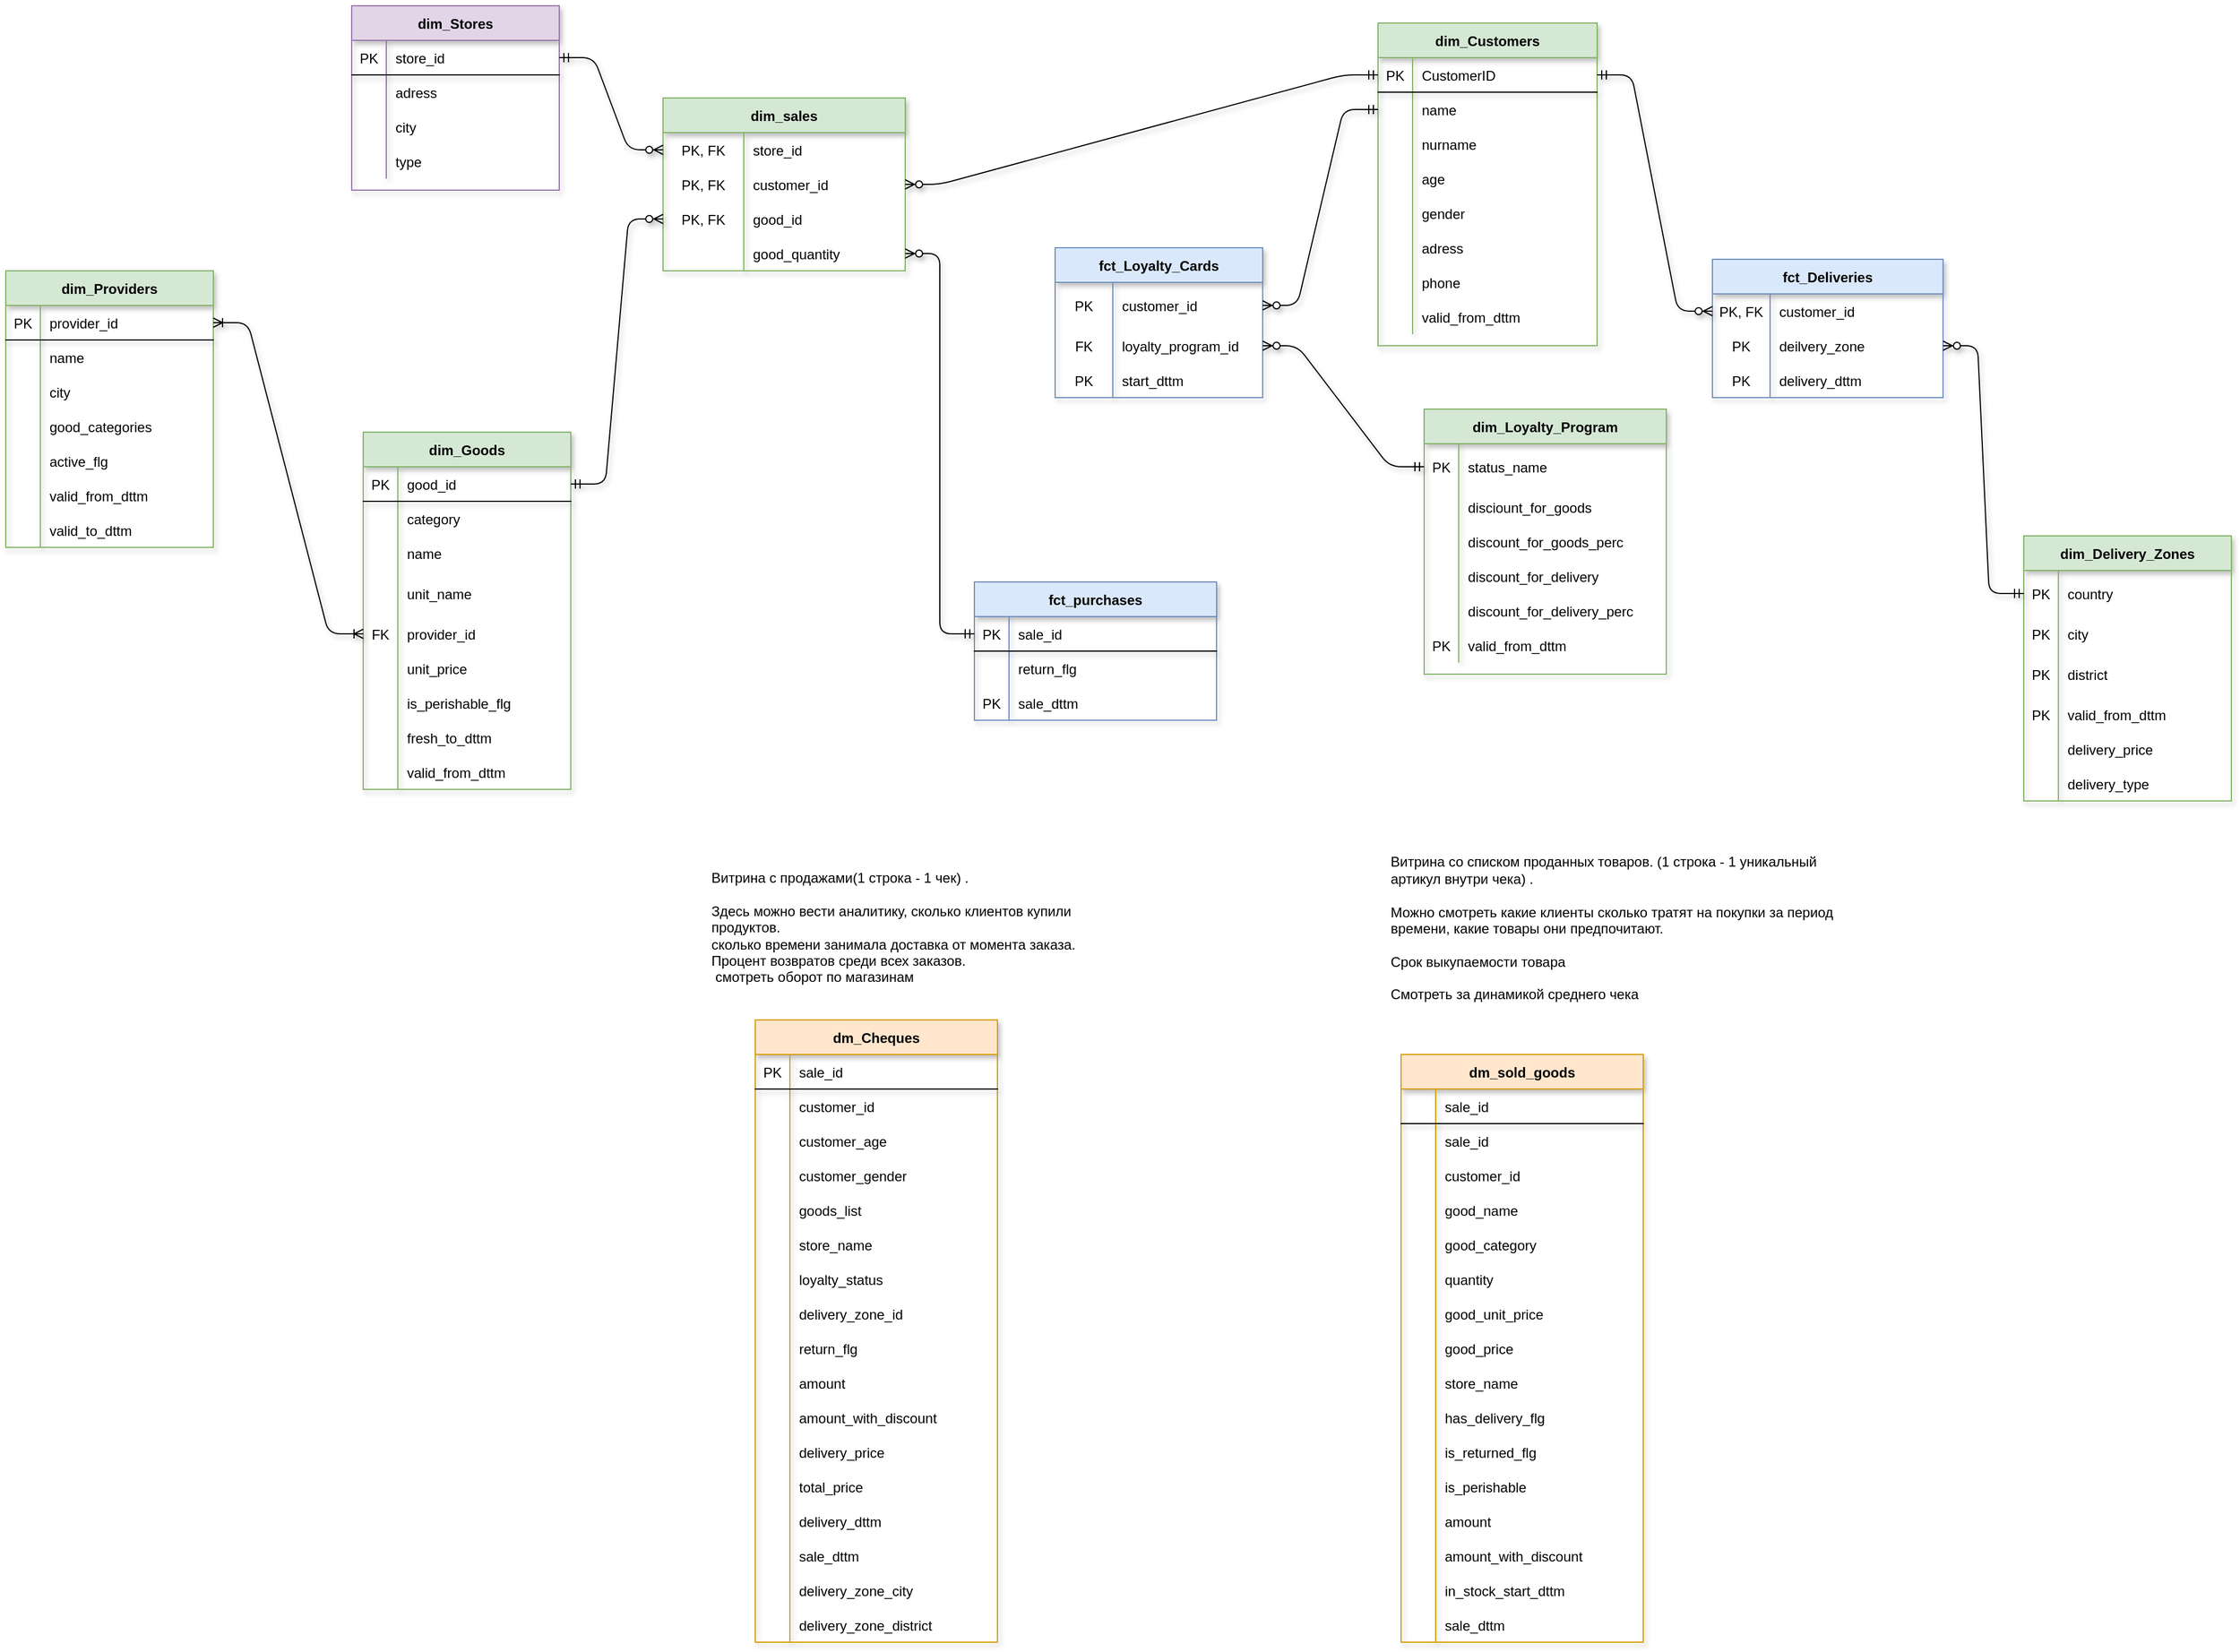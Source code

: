 <mxfile version="15.0.1" type="github">
  <diagram id="3vztMz24TurzWw2ImpLo" name="Page-1">
    <mxGraphModel dx="4629" dy="4066" grid="1" gridSize="10" guides="1" tooltips="1" connect="1" arrows="1" fold="1" page="1" pageScale="1" pageWidth="827" pageHeight="1169" math="0" shadow="0">
      <root>
        <mxCell id="0" />
        <mxCell id="1" parent="0" />
        <mxCell id="ls4i8sB4guF4dH7JO23H-471" value="dm_Cheques" style="shape=table;startSize=30;container=1;collapsible=1;childLayout=tableLayout;fixedRows=1;rowLines=0;fontStyle=1;align=center;resizeLast=1;fillColor=#ffe6cc;strokeColor=#d79b00;shadow=1;" parent="1" vertex="1">
          <mxGeometry x="-690" y="-1270" width="210" height="540" as="geometry" />
        </mxCell>
        <mxCell id="ls4i8sB4guF4dH7JO23H-472" value="" style="shape=partialRectangle;collapsible=0;dropTarget=0;pointerEvents=0;fillColor=none;top=0;left=0;bottom=1;right=0;points=[[0,0.5],[1,0.5]];portConstraint=eastwest;shadow=1;" parent="ls4i8sB4guF4dH7JO23H-471" vertex="1">
          <mxGeometry y="30" width="210" height="30" as="geometry" />
        </mxCell>
        <mxCell id="ls4i8sB4guF4dH7JO23H-473" value="PK" style="shape=partialRectangle;connectable=0;fillColor=none;top=0;left=0;bottom=0;right=0;fontStyle=0;overflow=hidden;shadow=1;" parent="ls4i8sB4guF4dH7JO23H-472" vertex="1">
          <mxGeometry width="30" height="30" as="geometry" />
        </mxCell>
        <mxCell id="ls4i8sB4guF4dH7JO23H-474" value="sale_id" style="shape=partialRectangle;connectable=0;fillColor=none;top=0;left=0;bottom=0;right=0;align=left;spacingLeft=6;fontStyle=0;overflow=hidden;shadow=1;" parent="ls4i8sB4guF4dH7JO23H-472" vertex="1">
          <mxGeometry x="30" width="180" height="30" as="geometry" />
        </mxCell>
        <mxCell id="ls4i8sB4guF4dH7JO23H-475" value="" style="shape=partialRectangle;collapsible=0;dropTarget=0;pointerEvents=0;fillColor=none;top=0;left=0;bottom=0;right=0;points=[[0,0.5],[1,0.5]];portConstraint=eastwest;shadow=1;" parent="ls4i8sB4guF4dH7JO23H-471" vertex="1">
          <mxGeometry y="60" width="210" height="30" as="geometry" />
        </mxCell>
        <mxCell id="ls4i8sB4guF4dH7JO23H-476" value="" style="shape=partialRectangle;connectable=0;fillColor=none;top=0;left=0;bottom=0;right=0;editable=1;overflow=hidden;shadow=1;" parent="ls4i8sB4guF4dH7JO23H-475" vertex="1">
          <mxGeometry width="30" height="30" as="geometry" />
        </mxCell>
        <mxCell id="ls4i8sB4guF4dH7JO23H-477" value="customer_id" style="shape=partialRectangle;connectable=0;fillColor=none;top=0;left=0;bottom=0;right=0;align=left;spacingLeft=6;overflow=hidden;shadow=1;" parent="ls4i8sB4guF4dH7JO23H-475" vertex="1">
          <mxGeometry x="30" width="180" height="30" as="geometry" />
        </mxCell>
        <mxCell id="ls4i8sB4guF4dH7JO23H-520" value="" style="shape=partialRectangle;collapsible=0;dropTarget=0;pointerEvents=0;fillColor=none;top=0;left=0;bottom=0;right=0;points=[[0,0.5],[1,0.5]];portConstraint=eastwest;shadow=1;" parent="ls4i8sB4guF4dH7JO23H-471" vertex="1">
          <mxGeometry y="90" width="210" height="30" as="geometry" />
        </mxCell>
        <mxCell id="ls4i8sB4guF4dH7JO23H-521" value="" style="shape=partialRectangle;connectable=0;fillColor=none;top=0;left=0;bottom=0;right=0;editable=1;overflow=hidden;" parent="ls4i8sB4guF4dH7JO23H-520" vertex="1">
          <mxGeometry width="30" height="30" as="geometry" />
        </mxCell>
        <mxCell id="ls4i8sB4guF4dH7JO23H-522" value="customer_age" style="shape=partialRectangle;connectable=0;fillColor=none;top=0;left=0;bottom=0;right=0;align=left;spacingLeft=6;overflow=hidden;" parent="ls4i8sB4guF4dH7JO23H-520" vertex="1">
          <mxGeometry x="30" width="180" height="30" as="geometry" />
        </mxCell>
        <mxCell id="ls4i8sB4guF4dH7JO23H-523" value="" style="shape=partialRectangle;collapsible=0;dropTarget=0;pointerEvents=0;fillColor=none;top=0;left=0;bottom=0;right=0;points=[[0,0.5],[1,0.5]];portConstraint=eastwest;shadow=1;" parent="ls4i8sB4guF4dH7JO23H-471" vertex="1">
          <mxGeometry y="120" width="210" height="30" as="geometry" />
        </mxCell>
        <mxCell id="ls4i8sB4guF4dH7JO23H-524" value="" style="shape=partialRectangle;connectable=0;fillColor=none;top=0;left=0;bottom=0;right=0;editable=1;overflow=hidden;" parent="ls4i8sB4guF4dH7JO23H-523" vertex="1">
          <mxGeometry width="30" height="30" as="geometry" />
        </mxCell>
        <mxCell id="ls4i8sB4guF4dH7JO23H-525" value="customer_gender" style="shape=partialRectangle;connectable=0;fillColor=none;top=0;left=0;bottom=0;right=0;align=left;spacingLeft=6;overflow=hidden;" parent="ls4i8sB4guF4dH7JO23H-523" vertex="1">
          <mxGeometry x="30" width="180" height="30" as="geometry" />
        </mxCell>
        <mxCell id="ls4i8sB4guF4dH7JO23H-529" value="" style="shape=partialRectangle;collapsible=0;dropTarget=0;pointerEvents=0;fillColor=none;top=0;left=0;bottom=0;right=0;points=[[0,0.5],[1,0.5]];portConstraint=eastwest;shadow=1;" parent="ls4i8sB4guF4dH7JO23H-471" vertex="1">
          <mxGeometry y="150" width="210" height="30" as="geometry" />
        </mxCell>
        <mxCell id="ls4i8sB4guF4dH7JO23H-530" value="" style="shape=partialRectangle;connectable=0;fillColor=none;top=0;left=0;bottom=0;right=0;editable=1;overflow=hidden;" parent="ls4i8sB4guF4dH7JO23H-529" vertex="1">
          <mxGeometry width="30" height="30" as="geometry" />
        </mxCell>
        <mxCell id="ls4i8sB4guF4dH7JO23H-531" value="goods_list" style="shape=partialRectangle;connectable=0;fillColor=none;top=0;left=0;bottom=0;right=0;align=left;spacingLeft=6;overflow=hidden;" parent="ls4i8sB4guF4dH7JO23H-529" vertex="1">
          <mxGeometry x="30" width="180" height="30" as="geometry" />
        </mxCell>
        <mxCell id="ls4i8sB4guF4dH7JO23H-487" value="" style="shape=partialRectangle;collapsible=0;dropTarget=0;pointerEvents=0;fillColor=none;top=0;left=0;bottom=0;right=0;points=[[0,0.5],[1,0.5]];portConstraint=eastwest;shadow=1;" parent="ls4i8sB4guF4dH7JO23H-471" vertex="1">
          <mxGeometry y="180" width="210" height="30" as="geometry" />
        </mxCell>
        <mxCell id="ls4i8sB4guF4dH7JO23H-488" value="" style="shape=partialRectangle;connectable=0;fillColor=none;top=0;left=0;bottom=0;right=0;fontStyle=0;overflow=hidden;shadow=1;" parent="ls4i8sB4guF4dH7JO23H-487" vertex="1">
          <mxGeometry width="30" height="30" as="geometry" />
        </mxCell>
        <mxCell id="ls4i8sB4guF4dH7JO23H-489" value="store_name" style="shape=partialRectangle;connectable=0;fillColor=none;top=0;left=0;bottom=0;right=0;align=left;spacingLeft=6;fontStyle=0;overflow=hidden;shadow=1;" parent="ls4i8sB4guF4dH7JO23H-487" vertex="1">
          <mxGeometry x="30" width="180" height="30" as="geometry" />
        </mxCell>
        <mxCell id="ls4i8sB4guF4dH7JO23H-800" value="" style="shape=partialRectangle;collapsible=0;dropTarget=0;pointerEvents=0;fillColor=none;top=0;left=0;bottom=0;right=0;points=[[0,0.5],[1,0.5]];portConstraint=eastwest;shadow=1;" parent="ls4i8sB4guF4dH7JO23H-471" vertex="1">
          <mxGeometry y="210" width="210" height="30" as="geometry" />
        </mxCell>
        <mxCell id="ls4i8sB4guF4dH7JO23H-801" value="" style="shape=partialRectangle;connectable=0;fillColor=none;top=0;left=0;bottom=0;right=0;editable=1;overflow=hidden;" parent="ls4i8sB4guF4dH7JO23H-800" vertex="1">
          <mxGeometry width="30" height="30" as="geometry" />
        </mxCell>
        <mxCell id="ls4i8sB4guF4dH7JO23H-802" value="loyalty_status" style="shape=partialRectangle;connectable=0;fillColor=none;top=0;left=0;bottom=0;right=0;align=left;spacingLeft=6;overflow=hidden;" parent="ls4i8sB4guF4dH7JO23H-800" vertex="1">
          <mxGeometry x="30" width="180" height="30" as="geometry" />
        </mxCell>
        <mxCell id="ls4i8sB4guF4dH7JO23H-496" value="" style="shape=partialRectangle;collapsible=0;dropTarget=0;pointerEvents=0;fillColor=none;top=0;left=0;bottom=0;right=0;points=[[0,0.5],[1,0.5]];portConstraint=eastwest;shadow=1;" parent="ls4i8sB4guF4dH7JO23H-471" vertex="1">
          <mxGeometry y="240" width="210" height="30" as="geometry" />
        </mxCell>
        <mxCell id="ls4i8sB4guF4dH7JO23H-497" value="" style="shape=partialRectangle;connectable=0;fillColor=none;top=0;left=0;bottom=0;right=0;editable=1;overflow=hidden;shadow=1;" parent="ls4i8sB4guF4dH7JO23H-496" vertex="1">
          <mxGeometry width="30" height="30" as="geometry" />
        </mxCell>
        <mxCell id="ls4i8sB4guF4dH7JO23H-498" value="delivery_zone_id" style="shape=partialRectangle;connectable=0;fillColor=none;top=0;left=0;bottom=0;right=0;align=left;spacingLeft=6;overflow=hidden;shadow=1;" parent="ls4i8sB4guF4dH7JO23H-496" vertex="1">
          <mxGeometry x="30" width="180" height="30" as="geometry" />
        </mxCell>
        <mxCell id="ls4i8sB4guF4dH7JO23H-499" value="" style="shape=partialRectangle;collapsible=0;dropTarget=0;pointerEvents=0;fillColor=none;top=0;left=0;bottom=0;right=0;points=[[0,0.5],[1,0.5]];portConstraint=eastwest;shadow=1;" parent="ls4i8sB4guF4dH7JO23H-471" vertex="1">
          <mxGeometry y="270" width="210" height="30" as="geometry" />
        </mxCell>
        <mxCell id="ls4i8sB4guF4dH7JO23H-500" value="" style="shape=partialRectangle;connectable=0;fillColor=none;top=0;left=0;bottom=0;right=0;editable=1;overflow=hidden;shadow=1;" parent="ls4i8sB4guF4dH7JO23H-499" vertex="1">
          <mxGeometry width="30" height="30" as="geometry" />
        </mxCell>
        <mxCell id="ls4i8sB4guF4dH7JO23H-501" value="return_flg" style="shape=partialRectangle;connectable=0;fillColor=none;top=0;left=0;bottom=0;right=0;align=left;spacingLeft=6;overflow=hidden;shadow=1;" parent="ls4i8sB4guF4dH7JO23H-499" vertex="1">
          <mxGeometry x="30" width="180" height="30" as="geometry" />
        </mxCell>
        <mxCell id="ls4i8sB4guF4dH7JO23H-505" value="" style="shape=partialRectangle;collapsible=0;dropTarget=0;pointerEvents=0;fillColor=none;top=0;left=0;bottom=0;right=0;points=[[0,0.5],[1,0.5]];portConstraint=eastwest;shadow=1;" parent="ls4i8sB4guF4dH7JO23H-471" vertex="1">
          <mxGeometry y="300" width="210" height="30" as="geometry" />
        </mxCell>
        <mxCell id="ls4i8sB4guF4dH7JO23H-506" value="" style="shape=partialRectangle;connectable=0;fillColor=none;top=0;left=0;bottom=0;right=0;editable=1;overflow=hidden;shadow=1;" parent="ls4i8sB4guF4dH7JO23H-505" vertex="1">
          <mxGeometry width="30" height="30" as="geometry" />
        </mxCell>
        <mxCell id="ls4i8sB4guF4dH7JO23H-507" value="amount" style="shape=partialRectangle;connectable=0;fillColor=none;top=0;left=0;bottom=0;right=0;align=left;spacingLeft=6;overflow=hidden;shadow=1;" parent="ls4i8sB4guF4dH7JO23H-505" vertex="1">
          <mxGeometry x="30" width="180" height="30" as="geometry" />
        </mxCell>
        <mxCell id="ls4i8sB4guF4dH7JO23H-508" value="" style="shape=partialRectangle;collapsible=0;dropTarget=0;pointerEvents=0;fillColor=none;top=0;left=0;bottom=0;right=0;points=[[0,0.5],[1,0.5]];portConstraint=eastwest;shadow=1;" parent="ls4i8sB4guF4dH7JO23H-471" vertex="1">
          <mxGeometry y="330" width="210" height="30" as="geometry" />
        </mxCell>
        <mxCell id="ls4i8sB4guF4dH7JO23H-509" value="" style="shape=partialRectangle;connectable=0;fillColor=none;top=0;left=0;bottom=0;right=0;editable=1;overflow=hidden;shadow=1;" parent="ls4i8sB4guF4dH7JO23H-508" vertex="1">
          <mxGeometry width="30" height="30" as="geometry" />
        </mxCell>
        <mxCell id="ls4i8sB4guF4dH7JO23H-510" value="amount_with_discount" style="shape=partialRectangle;connectable=0;fillColor=none;top=0;left=0;bottom=0;right=0;align=left;spacingLeft=6;overflow=hidden;shadow=1;" parent="ls4i8sB4guF4dH7JO23H-508" vertex="1">
          <mxGeometry x="30" width="180" height="30" as="geometry" />
        </mxCell>
        <mxCell id="ls4i8sB4guF4dH7JO23H-511" value="" style="shape=partialRectangle;collapsible=0;dropTarget=0;pointerEvents=0;fillColor=none;top=0;left=0;bottom=0;right=0;points=[[0,0.5],[1,0.5]];portConstraint=eastwest;shadow=1;" parent="ls4i8sB4guF4dH7JO23H-471" vertex="1">
          <mxGeometry y="360" width="210" height="30" as="geometry" />
        </mxCell>
        <mxCell id="ls4i8sB4guF4dH7JO23H-512" value="" style="shape=partialRectangle;connectable=0;fillColor=none;top=0;left=0;bottom=0;right=0;editable=1;overflow=hidden;shadow=1;" parent="ls4i8sB4guF4dH7JO23H-511" vertex="1">
          <mxGeometry width="30" height="30" as="geometry" />
        </mxCell>
        <mxCell id="ls4i8sB4guF4dH7JO23H-513" value="delivery_price" style="shape=partialRectangle;connectable=0;fillColor=none;top=0;left=0;bottom=0;right=0;align=left;spacingLeft=6;overflow=hidden;shadow=1;" parent="ls4i8sB4guF4dH7JO23H-511" vertex="1">
          <mxGeometry x="30" width="180" height="30" as="geometry" />
        </mxCell>
        <mxCell id="ls4i8sB4guF4dH7JO23H-502" value="" style="shape=partialRectangle;collapsible=0;dropTarget=0;pointerEvents=0;fillColor=none;top=0;left=0;bottom=0;right=0;points=[[0,0.5],[1,0.5]];portConstraint=eastwest;shadow=1;" parent="ls4i8sB4guF4dH7JO23H-471" vertex="1">
          <mxGeometry y="390" width="210" height="30" as="geometry" />
        </mxCell>
        <mxCell id="ls4i8sB4guF4dH7JO23H-503" value="" style="shape=partialRectangle;connectable=0;fillColor=none;top=0;left=0;bottom=0;right=0;editable=1;overflow=hidden;shadow=1;" parent="ls4i8sB4guF4dH7JO23H-502" vertex="1">
          <mxGeometry width="30" height="30" as="geometry" />
        </mxCell>
        <mxCell id="ls4i8sB4guF4dH7JO23H-504" value="total_price" style="shape=partialRectangle;connectable=0;fillColor=none;top=0;left=0;bottom=0;right=0;align=left;spacingLeft=6;overflow=hidden;shadow=1;" parent="ls4i8sB4guF4dH7JO23H-502" vertex="1">
          <mxGeometry x="30" width="180" height="30" as="geometry" />
        </mxCell>
        <mxCell id="ls4i8sB4guF4dH7JO23H-493" value="" style="shape=partialRectangle;collapsible=0;dropTarget=0;pointerEvents=0;fillColor=none;top=0;left=0;bottom=0;right=0;points=[[0,0.5],[1,0.5]];portConstraint=eastwest;shadow=1;" parent="ls4i8sB4guF4dH7JO23H-471" vertex="1">
          <mxGeometry y="420" width="210" height="30" as="geometry" />
        </mxCell>
        <mxCell id="ls4i8sB4guF4dH7JO23H-494" value="" style="shape=partialRectangle;connectable=0;fillColor=none;top=0;left=0;bottom=0;right=0;editable=1;overflow=hidden;shadow=1;" parent="ls4i8sB4guF4dH7JO23H-493" vertex="1">
          <mxGeometry width="30" height="30" as="geometry" />
        </mxCell>
        <mxCell id="ls4i8sB4guF4dH7JO23H-495" value="delivery_dttm" style="shape=partialRectangle;connectable=0;fillColor=none;top=0;left=0;bottom=0;right=0;align=left;spacingLeft=6;overflow=hidden;shadow=1;" parent="ls4i8sB4guF4dH7JO23H-493" vertex="1">
          <mxGeometry x="30" width="180" height="30" as="geometry" />
        </mxCell>
        <mxCell id="ls4i8sB4guF4dH7JO23H-514" value="" style="shape=partialRectangle;collapsible=0;dropTarget=0;pointerEvents=0;fillColor=none;top=0;left=0;bottom=0;right=0;points=[[0,0.5],[1,0.5]];portConstraint=eastwest;shadow=1;" parent="ls4i8sB4guF4dH7JO23H-471" vertex="1">
          <mxGeometry y="450" width="210" height="30" as="geometry" />
        </mxCell>
        <mxCell id="ls4i8sB4guF4dH7JO23H-515" value="" style="shape=partialRectangle;connectable=0;fillColor=none;top=0;left=0;bottom=0;right=0;fontStyle=0;overflow=hidden;" parent="ls4i8sB4guF4dH7JO23H-514" vertex="1">
          <mxGeometry width="30" height="30" as="geometry" />
        </mxCell>
        <mxCell id="ls4i8sB4guF4dH7JO23H-516" value="sale_dttm" style="shape=partialRectangle;connectable=0;fillColor=none;top=0;left=0;bottom=0;right=0;align=left;spacingLeft=6;fontStyle=0;overflow=hidden;" parent="ls4i8sB4guF4dH7JO23H-514" vertex="1">
          <mxGeometry x="30" width="180" height="30" as="geometry" />
        </mxCell>
        <mxCell id="ls4i8sB4guF4dH7JO23H-588" value="" style="shape=partialRectangle;collapsible=0;dropTarget=0;pointerEvents=0;fillColor=none;top=0;left=0;bottom=0;right=0;points=[[0,0.5],[1,0.5]];portConstraint=eastwest;shadow=1;" parent="ls4i8sB4guF4dH7JO23H-471" vertex="1">
          <mxGeometry y="480" width="210" height="30" as="geometry" />
        </mxCell>
        <mxCell id="ls4i8sB4guF4dH7JO23H-589" value="" style="shape=partialRectangle;connectable=0;fillColor=none;top=0;left=0;bottom=0;right=0;editable=1;overflow=hidden;" parent="ls4i8sB4guF4dH7JO23H-588" vertex="1">
          <mxGeometry width="30" height="30" as="geometry" />
        </mxCell>
        <mxCell id="ls4i8sB4guF4dH7JO23H-590" value="delivery_zone_city" style="shape=partialRectangle;connectable=0;fillColor=none;top=0;left=0;bottom=0;right=0;align=left;spacingLeft=6;overflow=hidden;" parent="ls4i8sB4guF4dH7JO23H-588" vertex="1">
          <mxGeometry x="30" width="180" height="30" as="geometry" />
        </mxCell>
        <mxCell id="ls4i8sB4guF4dH7JO23H-591" value="" style="shape=partialRectangle;collapsible=0;dropTarget=0;pointerEvents=0;fillColor=none;top=0;left=0;bottom=0;right=0;points=[[0,0.5],[1,0.5]];portConstraint=eastwest;shadow=1;" parent="ls4i8sB4guF4dH7JO23H-471" vertex="1">
          <mxGeometry y="510" width="210" height="30" as="geometry" />
        </mxCell>
        <mxCell id="ls4i8sB4guF4dH7JO23H-592" value="" style="shape=partialRectangle;connectable=0;fillColor=none;top=0;left=0;bottom=0;right=0;editable=1;overflow=hidden;" parent="ls4i8sB4guF4dH7JO23H-591" vertex="1">
          <mxGeometry width="30" height="30" as="geometry" />
        </mxCell>
        <mxCell id="ls4i8sB4guF4dH7JO23H-593" value="delivery_zone_district" style="shape=partialRectangle;connectable=0;fillColor=none;top=0;left=0;bottom=0;right=0;align=left;spacingLeft=6;overflow=hidden;" parent="ls4i8sB4guF4dH7JO23H-591" vertex="1">
          <mxGeometry x="30" width="180" height="30" as="geometry" />
        </mxCell>
        <mxCell id="ls4i8sB4guF4dH7JO23H-535" value="dm_sold_goods" style="shape=table;startSize=30;container=1;collapsible=1;childLayout=tableLayout;fixedRows=1;rowLines=0;fontStyle=1;align=center;resizeLast=1;fillColor=#ffe6cc;strokeColor=#d79b00;shadow=1;" parent="1" vertex="1">
          <mxGeometry x="-130" y="-1240" width="210" height="510" as="geometry" />
        </mxCell>
        <mxCell id="ls4i8sB4guF4dH7JO23H-536" value="" style="shape=partialRectangle;collapsible=0;dropTarget=0;pointerEvents=0;fillColor=none;top=0;left=0;bottom=1;right=0;points=[[0,0.5],[1,0.5]];portConstraint=eastwest;shadow=1;" parent="ls4i8sB4guF4dH7JO23H-535" vertex="1">
          <mxGeometry y="30" width="210" height="30" as="geometry" />
        </mxCell>
        <mxCell id="ls4i8sB4guF4dH7JO23H-537" value="" style="shape=partialRectangle;connectable=0;fillColor=none;top=0;left=0;bottom=0;right=0;fontStyle=0;overflow=hidden;shadow=1;" parent="ls4i8sB4guF4dH7JO23H-536" vertex="1">
          <mxGeometry width="30" height="30" as="geometry" />
        </mxCell>
        <mxCell id="ls4i8sB4guF4dH7JO23H-538" value="sale_id" style="shape=partialRectangle;connectable=0;fillColor=none;top=0;left=0;bottom=0;right=0;align=left;spacingLeft=6;fontStyle=0;overflow=hidden;shadow=1;" parent="ls4i8sB4guF4dH7JO23H-536" vertex="1">
          <mxGeometry x="30" width="180" height="30" as="geometry" />
        </mxCell>
        <mxCell id="ls4i8sB4guF4dH7JO23H-598" value="" style="shape=partialRectangle;collapsible=0;dropTarget=0;pointerEvents=0;fillColor=none;top=0;left=0;bottom=0;right=0;points=[[0,0.5],[1,0.5]];portConstraint=eastwest;shadow=1;" parent="ls4i8sB4guF4dH7JO23H-535" vertex="1">
          <mxGeometry y="60" width="210" height="30" as="geometry" />
        </mxCell>
        <mxCell id="ls4i8sB4guF4dH7JO23H-599" value="" style="shape=partialRectangle;connectable=0;fillColor=none;top=0;left=0;bottom=0;right=0;editable=1;overflow=hidden;" parent="ls4i8sB4guF4dH7JO23H-598" vertex="1">
          <mxGeometry width="30" height="30" as="geometry" />
        </mxCell>
        <mxCell id="ls4i8sB4guF4dH7JO23H-600" value="sale_id" style="shape=partialRectangle;connectable=0;fillColor=none;top=0;left=0;bottom=0;right=0;align=left;spacingLeft=6;overflow=hidden;" parent="ls4i8sB4guF4dH7JO23H-598" vertex="1">
          <mxGeometry x="30" width="180" height="30" as="geometry" />
        </mxCell>
        <mxCell id="ls4i8sB4guF4dH7JO23H-539" value="" style="shape=partialRectangle;collapsible=0;dropTarget=0;pointerEvents=0;fillColor=none;top=0;left=0;bottom=0;right=0;points=[[0,0.5],[1,0.5]];portConstraint=eastwest;shadow=1;" parent="ls4i8sB4guF4dH7JO23H-535" vertex="1">
          <mxGeometry y="90" width="210" height="30" as="geometry" />
        </mxCell>
        <mxCell id="ls4i8sB4guF4dH7JO23H-540" value="" style="shape=partialRectangle;connectable=0;fillColor=none;top=0;left=0;bottom=0;right=0;editable=1;overflow=hidden;shadow=1;" parent="ls4i8sB4guF4dH7JO23H-539" vertex="1">
          <mxGeometry width="30" height="30" as="geometry" />
        </mxCell>
        <mxCell id="ls4i8sB4guF4dH7JO23H-541" value="customer_id" style="shape=partialRectangle;connectable=0;fillColor=none;top=0;left=0;bottom=0;right=0;align=left;spacingLeft=6;overflow=hidden;shadow=1;" parent="ls4i8sB4guF4dH7JO23H-539" vertex="1">
          <mxGeometry x="30" width="180" height="30" as="geometry" />
        </mxCell>
        <mxCell id="ls4i8sB4guF4dH7JO23H-542" value="" style="shape=partialRectangle;collapsible=0;dropTarget=0;pointerEvents=0;fillColor=none;top=0;left=0;bottom=0;right=0;points=[[0,0.5],[1,0.5]];portConstraint=eastwest;shadow=1;" parent="ls4i8sB4guF4dH7JO23H-535" vertex="1">
          <mxGeometry y="120" width="210" height="30" as="geometry" />
        </mxCell>
        <mxCell id="ls4i8sB4guF4dH7JO23H-543" value="" style="shape=partialRectangle;connectable=0;fillColor=none;top=0;left=0;bottom=0;right=0;editable=1;overflow=hidden;" parent="ls4i8sB4guF4dH7JO23H-542" vertex="1">
          <mxGeometry width="30" height="30" as="geometry" />
        </mxCell>
        <mxCell id="ls4i8sB4guF4dH7JO23H-544" value="good_name" style="shape=partialRectangle;connectable=0;fillColor=none;top=0;left=0;bottom=0;right=0;align=left;spacingLeft=6;overflow=hidden;" parent="ls4i8sB4guF4dH7JO23H-542" vertex="1">
          <mxGeometry x="30" width="180" height="30" as="geometry" />
        </mxCell>
        <mxCell id="ls4i8sB4guF4dH7JO23H-548" value="" style="shape=partialRectangle;collapsible=0;dropTarget=0;pointerEvents=0;fillColor=none;top=0;left=0;bottom=0;right=0;points=[[0,0.5],[1,0.5]];portConstraint=eastwest;shadow=1;" parent="ls4i8sB4guF4dH7JO23H-535" vertex="1">
          <mxGeometry y="150" width="210" height="30" as="geometry" />
        </mxCell>
        <mxCell id="ls4i8sB4guF4dH7JO23H-549" value="" style="shape=partialRectangle;connectable=0;fillColor=none;top=0;left=0;bottom=0;right=0;editable=1;overflow=hidden;" parent="ls4i8sB4guF4dH7JO23H-548" vertex="1">
          <mxGeometry width="30" height="30" as="geometry" />
        </mxCell>
        <mxCell id="ls4i8sB4guF4dH7JO23H-550" value="good_category" style="shape=partialRectangle;connectable=0;fillColor=none;top=0;left=0;bottom=0;right=0;align=left;spacingLeft=6;overflow=hidden;" parent="ls4i8sB4guF4dH7JO23H-548" vertex="1">
          <mxGeometry x="30" width="180" height="30" as="geometry" />
        </mxCell>
        <mxCell id="ls4i8sB4guF4dH7JO23H-545" value="" style="shape=partialRectangle;collapsible=0;dropTarget=0;pointerEvents=0;fillColor=none;top=0;left=0;bottom=0;right=0;points=[[0,0.5],[1,0.5]];portConstraint=eastwest;shadow=1;" parent="ls4i8sB4guF4dH7JO23H-535" vertex="1">
          <mxGeometry y="180" width="210" height="30" as="geometry" />
        </mxCell>
        <mxCell id="ls4i8sB4guF4dH7JO23H-546" value="" style="shape=partialRectangle;connectable=0;fillColor=none;top=0;left=0;bottom=0;right=0;editable=1;overflow=hidden;" parent="ls4i8sB4guF4dH7JO23H-545" vertex="1">
          <mxGeometry width="30" height="30" as="geometry" />
        </mxCell>
        <mxCell id="ls4i8sB4guF4dH7JO23H-547" value="quantity" style="shape=partialRectangle;connectable=0;fillColor=none;top=0;left=0;bottom=0;right=0;align=left;spacingLeft=6;overflow=hidden;" parent="ls4i8sB4guF4dH7JO23H-545" vertex="1">
          <mxGeometry x="30" width="180" height="30" as="geometry" />
        </mxCell>
        <mxCell id="ls4i8sB4guF4dH7JO23H-557" value="" style="shape=partialRectangle;collapsible=0;dropTarget=0;pointerEvents=0;fillColor=none;top=0;left=0;bottom=0;right=0;points=[[0,0.5],[1,0.5]];portConstraint=eastwest;shadow=1;" parent="ls4i8sB4guF4dH7JO23H-535" vertex="1">
          <mxGeometry y="210" width="210" height="30" as="geometry" />
        </mxCell>
        <mxCell id="ls4i8sB4guF4dH7JO23H-558" value="" style="shape=partialRectangle;connectable=0;fillColor=none;top=0;left=0;bottom=0;right=0;fontStyle=0;overflow=hidden;shadow=1;" parent="ls4i8sB4guF4dH7JO23H-557" vertex="1">
          <mxGeometry width="30" height="30" as="geometry" />
        </mxCell>
        <mxCell id="ls4i8sB4guF4dH7JO23H-559" value="good_unit_price" style="shape=partialRectangle;connectable=0;fillColor=none;top=0;left=0;bottom=0;right=0;align=left;spacingLeft=6;fontStyle=0;overflow=hidden;shadow=1;" parent="ls4i8sB4guF4dH7JO23H-557" vertex="1">
          <mxGeometry x="30" width="180" height="30" as="geometry" />
        </mxCell>
        <mxCell id="ls4i8sB4guF4dH7JO23H-604" value="" style="shape=partialRectangle;collapsible=0;dropTarget=0;pointerEvents=0;fillColor=none;top=0;left=0;bottom=0;right=0;points=[[0,0.5],[1,0.5]];portConstraint=eastwest;shadow=1;" parent="ls4i8sB4guF4dH7JO23H-535" vertex="1">
          <mxGeometry y="240" width="210" height="30" as="geometry" />
        </mxCell>
        <mxCell id="ls4i8sB4guF4dH7JO23H-605" value="" style="shape=partialRectangle;connectable=0;fillColor=none;top=0;left=0;bottom=0;right=0;editable=1;overflow=hidden;" parent="ls4i8sB4guF4dH7JO23H-604" vertex="1">
          <mxGeometry width="30" height="30" as="geometry" />
        </mxCell>
        <mxCell id="ls4i8sB4guF4dH7JO23H-606" value="good_price" style="shape=partialRectangle;connectable=0;fillColor=none;top=0;left=0;bottom=0;right=0;align=left;spacingLeft=6;overflow=hidden;" parent="ls4i8sB4guF4dH7JO23H-604" vertex="1">
          <mxGeometry x="30" width="180" height="30" as="geometry" />
        </mxCell>
        <mxCell id="ls4i8sB4guF4dH7JO23H-554" value="" style="shape=partialRectangle;collapsible=0;dropTarget=0;pointerEvents=0;fillColor=none;top=0;left=0;bottom=0;right=0;points=[[0,0.5],[1,0.5]];portConstraint=eastwest;shadow=1;" parent="ls4i8sB4guF4dH7JO23H-535" vertex="1">
          <mxGeometry y="270" width="210" height="30" as="geometry" />
        </mxCell>
        <mxCell id="ls4i8sB4guF4dH7JO23H-555" value="" style="shape=partialRectangle;connectable=0;fillColor=none;top=0;left=0;bottom=0;right=0;fontStyle=0;overflow=hidden;shadow=1;" parent="ls4i8sB4guF4dH7JO23H-554" vertex="1">
          <mxGeometry width="30" height="30" as="geometry" />
        </mxCell>
        <mxCell id="ls4i8sB4guF4dH7JO23H-556" value="store_name" style="shape=partialRectangle;connectable=0;fillColor=none;top=0;left=0;bottom=0;right=0;align=left;spacingLeft=6;fontStyle=0;overflow=hidden;shadow=1;" parent="ls4i8sB4guF4dH7JO23H-554" vertex="1">
          <mxGeometry x="30" width="180" height="30" as="geometry" />
        </mxCell>
        <mxCell id="ls4i8sB4guF4dH7JO23H-595" value="" style="shape=partialRectangle;collapsible=0;dropTarget=0;pointerEvents=0;fillColor=none;top=0;left=0;bottom=0;right=0;points=[[0,0.5],[1,0.5]];portConstraint=eastwest;" parent="ls4i8sB4guF4dH7JO23H-535" vertex="1">
          <mxGeometry y="300" width="210" height="30" as="geometry" />
        </mxCell>
        <mxCell id="ls4i8sB4guF4dH7JO23H-596" value="" style="shape=partialRectangle;connectable=0;fillColor=none;top=0;left=0;bottom=0;right=0;editable=1;overflow=hidden;" parent="ls4i8sB4guF4dH7JO23H-595" vertex="1">
          <mxGeometry width="30" height="30" as="geometry" />
        </mxCell>
        <mxCell id="ls4i8sB4guF4dH7JO23H-597" value="has_delivery_flg" style="shape=partialRectangle;connectable=0;fillColor=none;top=0;left=0;bottom=0;right=0;align=left;spacingLeft=6;overflow=hidden;" parent="ls4i8sB4guF4dH7JO23H-595" vertex="1">
          <mxGeometry x="30" width="180" height="30" as="geometry" />
        </mxCell>
        <mxCell id="ls4i8sB4guF4dH7JO23H-601" value="" style="shape=partialRectangle;collapsible=0;dropTarget=0;pointerEvents=0;fillColor=none;top=0;left=0;bottom=0;right=0;points=[[0,0.5],[1,0.5]];portConstraint=eastwest;shadow=1;" parent="ls4i8sB4guF4dH7JO23H-535" vertex="1">
          <mxGeometry y="330" width="210" height="30" as="geometry" />
        </mxCell>
        <mxCell id="ls4i8sB4guF4dH7JO23H-602" value="" style="shape=partialRectangle;connectable=0;fillColor=none;top=0;left=0;bottom=0;right=0;editable=1;overflow=hidden;" parent="ls4i8sB4guF4dH7JO23H-601" vertex="1">
          <mxGeometry width="30" height="30" as="geometry" />
        </mxCell>
        <mxCell id="ls4i8sB4guF4dH7JO23H-603" value="is_returned_flg" style="shape=partialRectangle;connectable=0;fillColor=none;top=0;left=0;bottom=0;right=0;align=left;spacingLeft=6;overflow=hidden;" parent="ls4i8sB4guF4dH7JO23H-601" vertex="1">
          <mxGeometry x="30" width="180" height="30" as="geometry" />
        </mxCell>
        <mxCell id="ls4i8sB4guF4dH7JO23H-560" value="" style="shape=partialRectangle;collapsible=0;dropTarget=0;pointerEvents=0;fillColor=none;top=0;left=0;bottom=0;right=0;points=[[0,0.5],[1,0.5]];portConstraint=eastwest;shadow=1;" parent="ls4i8sB4guF4dH7JO23H-535" vertex="1">
          <mxGeometry y="360" width="210" height="30" as="geometry" />
        </mxCell>
        <mxCell id="ls4i8sB4guF4dH7JO23H-561" value="" style="shape=partialRectangle;connectable=0;fillColor=none;top=0;left=0;bottom=0;right=0;editable=1;overflow=hidden;shadow=1;" parent="ls4i8sB4guF4dH7JO23H-560" vertex="1">
          <mxGeometry width="30" height="30" as="geometry" />
        </mxCell>
        <mxCell id="ls4i8sB4guF4dH7JO23H-562" value="is_perishable " style="shape=partialRectangle;connectable=0;fillColor=none;top=0;left=0;bottom=0;right=0;align=left;spacingLeft=6;overflow=hidden;shadow=1;" parent="ls4i8sB4guF4dH7JO23H-560" vertex="1">
          <mxGeometry x="30" width="180" height="30" as="geometry" />
        </mxCell>
        <mxCell id="ls4i8sB4guF4dH7JO23H-569" value="" style="shape=partialRectangle;collapsible=0;dropTarget=0;pointerEvents=0;fillColor=none;top=0;left=0;bottom=0;right=0;points=[[0,0.5],[1,0.5]];portConstraint=eastwest;shadow=1;" parent="ls4i8sB4guF4dH7JO23H-535" vertex="1">
          <mxGeometry y="390" width="210" height="30" as="geometry" />
        </mxCell>
        <mxCell id="ls4i8sB4guF4dH7JO23H-570" value="" style="shape=partialRectangle;connectable=0;fillColor=none;top=0;left=0;bottom=0;right=0;editable=1;overflow=hidden;shadow=1;" parent="ls4i8sB4guF4dH7JO23H-569" vertex="1">
          <mxGeometry width="30" height="30" as="geometry" />
        </mxCell>
        <mxCell id="ls4i8sB4guF4dH7JO23H-571" value="amount" style="shape=partialRectangle;connectable=0;fillColor=none;top=0;left=0;bottom=0;right=0;align=left;spacingLeft=6;overflow=hidden;shadow=1;" parent="ls4i8sB4guF4dH7JO23H-569" vertex="1">
          <mxGeometry x="30" width="180" height="30" as="geometry" />
        </mxCell>
        <mxCell id="ls4i8sB4guF4dH7JO23H-572" value="" style="shape=partialRectangle;collapsible=0;dropTarget=0;pointerEvents=0;fillColor=none;top=0;left=0;bottom=0;right=0;points=[[0,0.5],[1,0.5]];portConstraint=eastwest;shadow=1;" parent="ls4i8sB4guF4dH7JO23H-535" vertex="1">
          <mxGeometry y="420" width="210" height="30" as="geometry" />
        </mxCell>
        <mxCell id="ls4i8sB4guF4dH7JO23H-573" value="" style="shape=partialRectangle;connectable=0;fillColor=none;top=0;left=0;bottom=0;right=0;editable=1;overflow=hidden;shadow=1;" parent="ls4i8sB4guF4dH7JO23H-572" vertex="1">
          <mxGeometry width="30" height="30" as="geometry" />
        </mxCell>
        <mxCell id="ls4i8sB4guF4dH7JO23H-574" value="amount_with_discount" style="shape=partialRectangle;connectable=0;fillColor=none;top=0;left=0;bottom=0;right=0;align=left;spacingLeft=6;overflow=hidden;shadow=1;" parent="ls4i8sB4guF4dH7JO23H-572" vertex="1">
          <mxGeometry x="30" width="180" height="30" as="geometry" />
        </mxCell>
        <mxCell id="ls4i8sB4guF4dH7JO23H-613" value="" style="shape=partialRectangle;collapsible=0;dropTarget=0;pointerEvents=0;fillColor=none;top=0;left=0;bottom=0;right=0;points=[[0,0.5],[1,0.5]];portConstraint=eastwest;shadow=1;" parent="ls4i8sB4guF4dH7JO23H-535" vertex="1">
          <mxGeometry y="450" width="210" height="30" as="geometry" />
        </mxCell>
        <mxCell id="ls4i8sB4guF4dH7JO23H-614" value="" style="shape=partialRectangle;connectable=0;fillColor=none;top=0;left=0;bottom=0;right=0;editable=1;overflow=hidden;" parent="ls4i8sB4guF4dH7JO23H-613" vertex="1">
          <mxGeometry width="30" height="30" as="geometry" />
        </mxCell>
        <mxCell id="ls4i8sB4guF4dH7JO23H-615" value="in_stock_start_dttm" style="shape=partialRectangle;connectable=0;fillColor=none;top=0;left=0;bottom=0;right=0;align=left;spacingLeft=6;overflow=hidden;" parent="ls4i8sB4guF4dH7JO23H-613" vertex="1">
          <mxGeometry x="30" width="180" height="30" as="geometry" />
        </mxCell>
        <mxCell id="ls4i8sB4guF4dH7JO23H-575" value="" style="shape=partialRectangle;collapsible=0;dropTarget=0;pointerEvents=0;fillColor=none;top=0;left=0;bottom=0;right=0;points=[[0,0.5],[1,0.5]];portConstraint=eastwest;shadow=1;" parent="ls4i8sB4guF4dH7JO23H-535" vertex="1">
          <mxGeometry y="480" width="210" height="30" as="geometry" />
        </mxCell>
        <mxCell id="ls4i8sB4guF4dH7JO23H-576" value="" style="shape=partialRectangle;connectable=0;fillColor=none;top=0;left=0;bottom=0;right=0;editable=1;overflow=hidden;shadow=1;" parent="ls4i8sB4guF4dH7JO23H-575" vertex="1">
          <mxGeometry width="30" height="30" as="geometry" />
        </mxCell>
        <mxCell id="ls4i8sB4guF4dH7JO23H-577" value="sale_dttm" style="shape=partialRectangle;connectable=0;fillColor=none;top=0;left=0;bottom=0;right=0;align=left;spacingLeft=6;overflow=hidden;shadow=1;" parent="ls4i8sB4guF4dH7JO23H-575" vertex="1">
          <mxGeometry x="30" width="180" height="30" as="geometry" />
        </mxCell>
        <mxCell id="ls4i8sB4guF4dH7JO23H-607" value="Витрина с продажами(1 строка - 1 чек) . &lt;br&gt;&lt;br&gt;Здесь можно вести аналитику, сколько клиентов купили продуктов.&lt;br&gt;сколько времени занимала доставка от момента заказа.&lt;br&gt;Процент возвратов среди всех заказов.&amp;nbsp;&lt;br&gt;&amp;nbsp;смотреть оборот по магазинам" style="text;html=1;strokeColor=none;fillColor=none;align=left;verticalAlign=middle;whiteSpace=wrap;rounded=0;shadow=1;" parent="1" vertex="1">
          <mxGeometry x="-730" y="-1410" width="370" height="120" as="geometry" />
        </mxCell>
        <mxCell id="ls4i8sB4guF4dH7JO23H-608" value="&lt;div style=&quot;text-align: left&quot;&gt;&lt;span&gt;Витрина со списком проданных товаров. (1 строка - 1 уникальный&amp;nbsp; артикул внутри чека) .&lt;/span&gt;&lt;/div&gt;&lt;div style=&quot;text-align: left&quot;&gt;&lt;br&gt;&lt;/div&gt;&lt;div style=&quot;text-align: left&quot;&gt;&lt;span&gt;Можно смотреть какие клиенты сколько тратят на покупки за период времени, какие товары они предпочитают.&lt;/span&gt;&lt;/div&gt;&lt;br&gt;&lt;div style=&quot;text-align: left&quot;&gt;&lt;span&gt;Срок выкупаемости товара&amp;nbsp;&lt;/span&gt;&lt;/div&gt;&lt;div style=&quot;text-align: left&quot;&gt;&lt;span&gt;&lt;br&gt;&lt;/span&gt;&lt;/div&gt;&lt;div style=&quot;text-align: left&quot;&gt;Смотреть за динамикой среднего чека&lt;/div&gt;&lt;div style=&quot;text-align: left&quot;&gt;&lt;span&gt;&lt;br&gt;&lt;/span&gt;&lt;/div&gt;&lt;div style=&quot;text-align: left&quot;&gt;&lt;span&gt;&lt;br&gt;&lt;/span&gt;&lt;/div&gt;" style="text;html=1;strokeColor=none;fillColor=none;align=center;verticalAlign=middle;whiteSpace=wrap;rounded=0;shadow=1;" parent="1" vertex="1">
          <mxGeometry x="-140" y="-1380" width="390" height="90" as="geometry" />
        </mxCell>
        <mxCell id="i5jeZCbsVCGeZzfkc3uB-248" value="dim_sales" style="shape=table;startSize=30;container=1;collapsible=1;childLayout=tableLayout;fixedRows=1;rowLines=0;fontStyle=1;align=center;resizeLast=1;fillColor=#d5e8d4;strokeColor=#82b366;shadow=1;" parent="1" vertex="1">
          <mxGeometry x="-770" y="-2070" width="210" height="150" as="geometry" />
        </mxCell>
        <mxCell id="i5jeZCbsVCGeZzfkc3uB-252" value="" style="shape=partialRectangle;collapsible=0;dropTarget=0;pointerEvents=0;fillColor=none;top=0;left=0;bottom=0;right=0;points=[[0,0.5],[1,0.5]];portConstraint=eastwest;shadow=1;" parent="i5jeZCbsVCGeZzfkc3uB-248" vertex="1">
          <mxGeometry y="30" width="210" height="30" as="geometry" />
        </mxCell>
        <mxCell id="i5jeZCbsVCGeZzfkc3uB-253" value="PK, FK" style="shape=partialRectangle;connectable=0;fillColor=none;top=0;left=0;bottom=0;right=0;editable=1;overflow=hidden;shadow=1;" parent="i5jeZCbsVCGeZzfkc3uB-252" vertex="1">
          <mxGeometry width="70" height="30" as="geometry" />
        </mxCell>
        <mxCell id="i5jeZCbsVCGeZzfkc3uB-254" value="store_id" style="shape=partialRectangle;connectable=0;fillColor=none;top=0;left=0;bottom=0;right=0;align=left;spacingLeft=6;overflow=hidden;shadow=1;" parent="i5jeZCbsVCGeZzfkc3uB-252" vertex="1">
          <mxGeometry x="70" width="140" height="30" as="geometry" />
        </mxCell>
        <mxCell id="i5jeZCbsVCGeZzfkc3uB-258" value="" style="shape=partialRectangle;collapsible=0;dropTarget=0;pointerEvents=0;fillColor=none;top=0;left=0;bottom=0;right=0;points=[[0,0.5],[1,0.5]];portConstraint=eastwest;shadow=1;" parent="i5jeZCbsVCGeZzfkc3uB-248" vertex="1">
          <mxGeometry y="60" width="210" height="30" as="geometry" />
        </mxCell>
        <mxCell id="i5jeZCbsVCGeZzfkc3uB-259" value="PK, FK" style="shape=partialRectangle;connectable=0;fillColor=none;top=0;left=0;bottom=0;right=0;fontStyle=0;overflow=hidden;shadow=1;" parent="i5jeZCbsVCGeZzfkc3uB-258" vertex="1">
          <mxGeometry width="70" height="30" as="geometry" />
        </mxCell>
        <mxCell id="i5jeZCbsVCGeZzfkc3uB-260" value="customer_id" style="shape=partialRectangle;connectable=0;fillColor=none;top=0;left=0;bottom=0;right=0;align=left;spacingLeft=6;fontStyle=0;overflow=hidden;shadow=1;" parent="i5jeZCbsVCGeZzfkc3uB-258" vertex="1">
          <mxGeometry x="70" width="140" height="30" as="geometry" />
        </mxCell>
        <mxCell id="i5jeZCbsVCGeZzfkc3uB-448" value="" style="shape=partialRectangle;collapsible=0;dropTarget=0;pointerEvents=0;fillColor=none;top=0;left=0;bottom=0;right=0;points=[[0,0.5],[1,0.5]];portConstraint=eastwest;" parent="i5jeZCbsVCGeZzfkc3uB-248" vertex="1">
          <mxGeometry y="90" width="210" height="30" as="geometry" />
        </mxCell>
        <mxCell id="i5jeZCbsVCGeZzfkc3uB-449" value="PK, FK" style="shape=partialRectangle;connectable=0;fillColor=none;top=0;left=0;bottom=0;right=0;fontStyle=0;overflow=hidden;" parent="i5jeZCbsVCGeZzfkc3uB-448" vertex="1">
          <mxGeometry width="70" height="30" as="geometry" />
        </mxCell>
        <mxCell id="i5jeZCbsVCGeZzfkc3uB-450" value="good_id" style="shape=partialRectangle;connectable=0;fillColor=none;top=0;left=0;bottom=0;right=0;align=left;spacingLeft=6;fontStyle=0;overflow=hidden;" parent="i5jeZCbsVCGeZzfkc3uB-448" vertex="1">
          <mxGeometry x="70" width="140" height="30" as="geometry" />
        </mxCell>
        <mxCell id="i5jeZCbsVCGeZzfkc3uB-261" value="" style="shape=partialRectangle;collapsible=0;dropTarget=0;pointerEvents=0;fillColor=none;top=0;left=0;bottom=0;right=0;points=[[0,0.5],[1,0.5]];portConstraint=eastwest;shadow=1;" parent="i5jeZCbsVCGeZzfkc3uB-248" vertex="1">
          <mxGeometry y="120" width="210" height="30" as="geometry" />
        </mxCell>
        <mxCell id="i5jeZCbsVCGeZzfkc3uB-262" value="" style="shape=partialRectangle;connectable=0;fillColor=none;top=0;left=0;bottom=0;right=0;editable=1;overflow=hidden;" parent="i5jeZCbsVCGeZzfkc3uB-261" vertex="1">
          <mxGeometry width="70" height="30" as="geometry" />
        </mxCell>
        <mxCell id="i5jeZCbsVCGeZzfkc3uB-263" value="good_quantity" style="shape=partialRectangle;connectable=0;fillColor=none;top=0;left=0;bottom=0;right=0;align=left;spacingLeft=6;overflow=hidden;" parent="i5jeZCbsVCGeZzfkc3uB-261" vertex="1">
          <mxGeometry x="70" width="140" height="30" as="geometry" />
        </mxCell>
        <mxCell id="i5jeZCbsVCGeZzfkc3uB-270" value="dim_Customers" style="shape=table;startSize=30;container=1;collapsible=1;childLayout=tableLayout;fixedRows=1;rowLines=0;fontStyle=1;align=center;resizeLast=1;fillColor=#d5e8d4;strokeColor=#82b366;shadow=1;" parent="1" vertex="1">
          <mxGeometry x="-150" y="-2135" width="190" height="280" as="geometry" />
        </mxCell>
        <mxCell id="i5jeZCbsVCGeZzfkc3uB-271" value="" style="shape=partialRectangle;collapsible=0;dropTarget=0;pointerEvents=0;fillColor=none;top=0;left=0;bottom=1;right=0;points=[[0,0.5],[1,0.5]];portConstraint=eastwest;shadow=1;" parent="i5jeZCbsVCGeZzfkc3uB-270" vertex="1">
          <mxGeometry y="30" width="190" height="30" as="geometry" />
        </mxCell>
        <mxCell id="i5jeZCbsVCGeZzfkc3uB-272" value="PK" style="shape=partialRectangle;connectable=0;fillColor=none;top=0;left=0;bottom=0;right=0;fontStyle=0;overflow=hidden;shadow=1;" parent="i5jeZCbsVCGeZzfkc3uB-271" vertex="1">
          <mxGeometry width="30" height="30" as="geometry" />
        </mxCell>
        <mxCell id="i5jeZCbsVCGeZzfkc3uB-273" value="CustomerID" style="shape=partialRectangle;connectable=0;fillColor=none;top=0;left=0;bottom=0;right=0;align=left;spacingLeft=6;fontStyle=0;overflow=hidden;shadow=1;" parent="i5jeZCbsVCGeZzfkc3uB-271" vertex="1">
          <mxGeometry x="30" width="160" height="30" as="geometry" />
        </mxCell>
        <mxCell id="i5jeZCbsVCGeZzfkc3uB-274" value="" style="shape=partialRectangle;collapsible=0;dropTarget=0;pointerEvents=0;fillColor=none;top=0;left=0;bottom=0;right=0;points=[[0,0.5],[1,0.5]];portConstraint=eastwest;shadow=1;" parent="i5jeZCbsVCGeZzfkc3uB-270" vertex="1">
          <mxGeometry y="60" width="190" height="30" as="geometry" />
        </mxCell>
        <mxCell id="i5jeZCbsVCGeZzfkc3uB-275" value="" style="shape=partialRectangle;connectable=0;fillColor=none;top=0;left=0;bottom=0;right=0;editable=1;overflow=hidden;shadow=1;" parent="i5jeZCbsVCGeZzfkc3uB-274" vertex="1">
          <mxGeometry width="30" height="30" as="geometry" />
        </mxCell>
        <mxCell id="i5jeZCbsVCGeZzfkc3uB-276" value="name" style="shape=partialRectangle;connectable=0;fillColor=none;top=0;left=0;bottom=0;right=0;align=left;spacingLeft=6;overflow=hidden;shadow=1;" parent="i5jeZCbsVCGeZzfkc3uB-274" vertex="1">
          <mxGeometry x="30" width="160" height="30" as="geometry" />
        </mxCell>
        <mxCell id="i5jeZCbsVCGeZzfkc3uB-277" value="" style="shape=partialRectangle;collapsible=0;dropTarget=0;pointerEvents=0;fillColor=none;top=0;left=0;bottom=0;right=0;points=[[0,0.5],[1,0.5]];portConstraint=eastwest;shadow=1;" parent="i5jeZCbsVCGeZzfkc3uB-270" vertex="1">
          <mxGeometry y="90" width="190" height="30" as="geometry" />
        </mxCell>
        <mxCell id="i5jeZCbsVCGeZzfkc3uB-278" value="" style="shape=partialRectangle;connectable=0;fillColor=none;top=0;left=0;bottom=0;right=0;editable=1;overflow=hidden;shadow=1;" parent="i5jeZCbsVCGeZzfkc3uB-277" vertex="1">
          <mxGeometry width="30" height="30" as="geometry" />
        </mxCell>
        <mxCell id="i5jeZCbsVCGeZzfkc3uB-279" value="nurname" style="shape=partialRectangle;connectable=0;fillColor=none;top=0;left=0;bottom=0;right=0;align=left;spacingLeft=6;overflow=hidden;shadow=1;" parent="i5jeZCbsVCGeZzfkc3uB-277" vertex="1">
          <mxGeometry x="30" width="160" height="30" as="geometry" />
        </mxCell>
        <mxCell id="i5jeZCbsVCGeZzfkc3uB-280" value="" style="shape=partialRectangle;collapsible=0;dropTarget=0;pointerEvents=0;fillColor=none;top=0;left=0;bottom=0;right=0;points=[[0,0.5],[1,0.5]];portConstraint=eastwest;shadow=1;" parent="i5jeZCbsVCGeZzfkc3uB-270" vertex="1">
          <mxGeometry y="120" width="190" height="30" as="geometry" />
        </mxCell>
        <mxCell id="i5jeZCbsVCGeZzfkc3uB-281" value="" style="shape=partialRectangle;connectable=0;fillColor=none;top=0;left=0;bottom=0;right=0;editable=1;overflow=hidden;" parent="i5jeZCbsVCGeZzfkc3uB-280" vertex="1">
          <mxGeometry width="30" height="30" as="geometry" />
        </mxCell>
        <mxCell id="i5jeZCbsVCGeZzfkc3uB-282" value="age" style="shape=partialRectangle;connectable=0;fillColor=none;top=0;left=0;bottom=0;right=0;align=left;spacingLeft=6;overflow=hidden;" parent="i5jeZCbsVCGeZzfkc3uB-280" vertex="1">
          <mxGeometry x="30" width="160" height="30" as="geometry" />
        </mxCell>
        <mxCell id="i5jeZCbsVCGeZzfkc3uB-283" value="" style="shape=partialRectangle;collapsible=0;dropTarget=0;pointerEvents=0;fillColor=none;top=0;left=0;bottom=0;right=0;points=[[0,0.5],[1,0.5]];portConstraint=eastwest;shadow=1;" parent="i5jeZCbsVCGeZzfkc3uB-270" vertex="1">
          <mxGeometry y="150" width="190" height="30" as="geometry" />
        </mxCell>
        <mxCell id="i5jeZCbsVCGeZzfkc3uB-284" value="" style="shape=partialRectangle;connectable=0;fillColor=none;top=0;left=0;bottom=0;right=0;editable=1;overflow=hidden;" parent="i5jeZCbsVCGeZzfkc3uB-283" vertex="1">
          <mxGeometry width="30" height="30" as="geometry" />
        </mxCell>
        <mxCell id="i5jeZCbsVCGeZzfkc3uB-285" value="gender" style="shape=partialRectangle;connectable=0;fillColor=none;top=0;left=0;bottom=0;right=0;align=left;spacingLeft=6;overflow=hidden;" parent="i5jeZCbsVCGeZzfkc3uB-283" vertex="1">
          <mxGeometry x="30" width="160" height="30" as="geometry" />
        </mxCell>
        <mxCell id="i5jeZCbsVCGeZzfkc3uB-286" value="" style="shape=partialRectangle;collapsible=0;dropTarget=0;pointerEvents=0;fillColor=none;top=0;left=0;bottom=0;right=0;points=[[0,0.5],[1,0.5]];portConstraint=eastwest;shadow=1;" parent="i5jeZCbsVCGeZzfkc3uB-270" vertex="1">
          <mxGeometry y="180" width="190" height="30" as="geometry" />
        </mxCell>
        <mxCell id="i5jeZCbsVCGeZzfkc3uB-287" value="" style="shape=partialRectangle;connectable=0;fillColor=none;top=0;left=0;bottom=0;right=0;editable=1;overflow=hidden;" parent="i5jeZCbsVCGeZzfkc3uB-286" vertex="1">
          <mxGeometry width="30" height="30" as="geometry" />
        </mxCell>
        <mxCell id="i5jeZCbsVCGeZzfkc3uB-288" value="adress" style="shape=partialRectangle;connectable=0;fillColor=none;top=0;left=0;bottom=0;right=0;align=left;spacingLeft=6;overflow=hidden;" parent="i5jeZCbsVCGeZzfkc3uB-286" vertex="1">
          <mxGeometry x="30" width="160" height="30" as="geometry" />
        </mxCell>
        <mxCell id="i5jeZCbsVCGeZzfkc3uB-289" value="" style="shape=partialRectangle;collapsible=0;dropTarget=0;pointerEvents=0;fillColor=none;top=0;left=0;bottom=0;right=0;points=[[0,0.5],[1,0.5]];portConstraint=eastwest;shadow=1;" parent="i5jeZCbsVCGeZzfkc3uB-270" vertex="1">
          <mxGeometry y="210" width="190" height="30" as="geometry" />
        </mxCell>
        <mxCell id="i5jeZCbsVCGeZzfkc3uB-290" value="" style="shape=partialRectangle;connectable=0;fillColor=none;top=0;left=0;bottom=0;right=0;editable=1;overflow=hidden;shadow=1;" parent="i5jeZCbsVCGeZzfkc3uB-289" vertex="1">
          <mxGeometry width="30" height="30" as="geometry" />
        </mxCell>
        <mxCell id="i5jeZCbsVCGeZzfkc3uB-291" value="phone" style="shape=partialRectangle;connectable=0;fillColor=none;top=0;left=0;bottom=0;right=0;align=left;spacingLeft=6;overflow=hidden;shadow=1;" parent="i5jeZCbsVCGeZzfkc3uB-289" vertex="1">
          <mxGeometry x="30" width="160" height="30" as="geometry" />
        </mxCell>
        <mxCell id="i5jeZCbsVCGeZzfkc3uB-292" value="" style="shape=partialRectangle;collapsible=0;dropTarget=0;pointerEvents=0;fillColor=none;top=0;left=0;bottom=0;right=0;points=[[0,0.5],[1,0.5]];portConstraint=eastwest;shadow=1;" parent="i5jeZCbsVCGeZzfkc3uB-270" vertex="1">
          <mxGeometry y="240" width="190" height="30" as="geometry" />
        </mxCell>
        <mxCell id="i5jeZCbsVCGeZzfkc3uB-293" value="" style="shape=partialRectangle;connectable=0;fillColor=none;top=0;left=0;bottom=0;right=0;editable=1;overflow=hidden;" parent="i5jeZCbsVCGeZzfkc3uB-292" vertex="1">
          <mxGeometry width="30" height="30" as="geometry" />
        </mxCell>
        <mxCell id="i5jeZCbsVCGeZzfkc3uB-294" value="valid_from_dttm" style="shape=partialRectangle;connectable=0;fillColor=none;top=0;left=0;bottom=0;right=0;align=left;spacingLeft=6;overflow=hidden;" parent="i5jeZCbsVCGeZzfkc3uB-292" vertex="1">
          <mxGeometry x="30" width="160" height="30" as="geometry" />
        </mxCell>
        <mxCell id="i5jeZCbsVCGeZzfkc3uB-295" value="dim_Stores" style="shape=table;startSize=30;container=1;collapsible=1;childLayout=tableLayout;fixedRows=1;rowLines=0;fontStyle=1;align=center;resizeLast=1;fillColor=#e1d5e7;strokeColor=#9673a6;shadow=1;" parent="1" vertex="1">
          <mxGeometry x="-1040" y="-2150" width="180" height="160" as="geometry" />
        </mxCell>
        <mxCell id="i5jeZCbsVCGeZzfkc3uB-296" value="" style="shape=partialRectangle;collapsible=0;dropTarget=0;pointerEvents=0;fillColor=none;top=0;left=0;bottom=1;right=0;points=[[0,0.5],[1,0.5]];portConstraint=eastwest;shadow=1;" parent="i5jeZCbsVCGeZzfkc3uB-295" vertex="1">
          <mxGeometry y="30" width="180" height="30" as="geometry" />
        </mxCell>
        <mxCell id="i5jeZCbsVCGeZzfkc3uB-297" value="PK" style="shape=partialRectangle;connectable=0;fillColor=none;top=0;left=0;bottom=0;right=0;fontStyle=0;overflow=hidden;shadow=1;" parent="i5jeZCbsVCGeZzfkc3uB-296" vertex="1">
          <mxGeometry width="30" height="30" as="geometry" />
        </mxCell>
        <mxCell id="i5jeZCbsVCGeZzfkc3uB-298" value="store_id" style="shape=partialRectangle;connectable=0;fillColor=none;top=0;left=0;bottom=0;right=0;align=left;spacingLeft=6;fontStyle=0;overflow=hidden;shadow=1;" parent="i5jeZCbsVCGeZzfkc3uB-296" vertex="1">
          <mxGeometry x="30" width="150" height="30" as="geometry" />
        </mxCell>
        <mxCell id="i5jeZCbsVCGeZzfkc3uB-299" value="" style="shape=partialRectangle;collapsible=0;dropTarget=0;pointerEvents=0;fillColor=none;top=0;left=0;bottom=0;right=0;points=[[0,0.5],[1,0.5]];portConstraint=eastwest;shadow=1;" parent="i5jeZCbsVCGeZzfkc3uB-295" vertex="1">
          <mxGeometry y="60" width="180" height="30" as="geometry" />
        </mxCell>
        <mxCell id="i5jeZCbsVCGeZzfkc3uB-300" value="" style="shape=partialRectangle;connectable=0;fillColor=none;top=0;left=0;bottom=0;right=0;editable=1;overflow=hidden;shadow=1;" parent="i5jeZCbsVCGeZzfkc3uB-299" vertex="1">
          <mxGeometry width="30" height="30" as="geometry" />
        </mxCell>
        <mxCell id="i5jeZCbsVCGeZzfkc3uB-301" value="adress" style="shape=partialRectangle;connectable=0;fillColor=none;top=0;left=0;bottom=0;right=0;align=left;spacingLeft=6;overflow=hidden;shadow=1;" parent="i5jeZCbsVCGeZzfkc3uB-299" vertex="1">
          <mxGeometry x="30" width="150" height="30" as="geometry" />
        </mxCell>
        <mxCell id="i5jeZCbsVCGeZzfkc3uB-302" value="" style="shape=partialRectangle;collapsible=0;dropTarget=0;pointerEvents=0;fillColor=none;top=0;left=0;bottom=0;right=0;points=[[0,0.5],[1,0.5]];portConstraint=eastwest;shadow=1;" parent="i5jeZCbsVCGeZzfkc3uB-295" vertex="1">
          <mxGeometry y="90" width="180" height="30" as="geometry" />
        </mxCell>
        <mxCell id="i5jeZCbsVCGeZzfkc3uB-303" value="" style="shape=partialRectangle;connectable=0;fillColor=none;top=0;left=0;bottom=0;right=0;editable=1;overflow=hidden;shadow=1;" parent="i5jeZCbsVCGeZzfkc3uB-302" vertex="1">
          <mxGeometry width="30" height="30" as="geometry" />
        </mxCell>
        <mxCell id="i5jeZCbsVCGeZzfkc3uB-304" value="city" style="shape=partialRectangle;connectable=0;fillColor=none;top=0;left=0;bottom=0;right=0;align=left;spacingLeft=6;overflow=hidden;shadow=1;" parent="i5jeZCbsVCGeZzfkc3uB-302" vertex="1">
          <mxGeometry x="30" width="150" height="30" as="geometry" />
        </mxCell>
        <mxCell id="i5jeZCbsVCGeZzfkc3uB-305" value="" style="shape=partialRectangle;collapsible=0;dropTarget=0;pointerEvents=0;fillColor=none;top=0;left=0;bottom=0;right=0;points=[[0,0.5],[1,0.5]];portConstraint=eastwest;shadow=1;" parent="i5jeZCbsVCGeZzfkc3uB-295" vertex="1">
          <mxGeometry y="120" width="180" height="30" as="geometry" />
        </mxCell>
        <mxCell id="i5jeZCbsVCGeZzfkc3uB-306" value="" style="shape=partialRectangle;connectable=0;fillColor=none;top=0;left=0;bottom=0;right=0;editable=1;overflow=hidden;shadow=1;" parent="i5jeZCbsVCGeZzfkc3uB-305" vertex="1">
          <mxGeometry width="30" height="30" as="geometry" />
        </mxCell>
        <mxCell id="i5jeZCbsVCGeZzfkc3uB-307" value="type" style="shape=partialRectangle;connectable=0;fillColor=none;top=0;left=0;bottom=0;right=0;align=left;spacingLeft=6;overflow=hidden;shadow=1;" parent="i5jeZCbsVCGeZzfkc3uB-305" vertex="1">
          <mxGeometry x="30" width="150" height="30" as="geometry" />
        </mxCell>
        <mxCell id="i5jeZCbsVCGeZzfkc3uB-308" value="dim_Loyalty_Program" style="shape=table;startSize=30;container=1;collapsible=1;childLayout=tableLayout;fixedRows=1;rowLines=0;fontStyle=1;align=center;resizeLast=1;fillColor=#d5e8d4;strokeColor=#82b366;shadow=1;" parent="1" vertex="1">
          <mxGeometry x="-110" y="-1800" width="210" height="230" as="geometry" />
        </mxCell>
        <mxCell id="i5jeZCbsVCGeZzfkc3uB-309" value="" style="shape=partialRectangle;collapsible=0;dropTarget=0;pointerEvents=0;fillColor=none;top=0;left=0;bottom=0;right=0;points=[[0,0.5],[1,0.5]];portConstraint=eastwest;shadow=1;" parent="i5jeZCbsVCGeZzfkc3uB-308" vertex="1">
          <mxGeometry y="30" width="210" height="40" as="geometry" />
        </mxCell>
        <mxCell id="i5jeZCbsVCGeZzfkc3uB-310" value="PK" style="shape=partialRectangle;connectable=0;fillColor=none;top=0;left=0;bottom=0;right=0;editable=1;overflow=hidden;shadow=1;" parent="i5jeZCbsVCGeZzfkc3uB-309" vertex="1">
          <mxGeometry width="30" height="40" as="geometry" />
        </mxCell>
        <mxCell id="i5jeZCbsVCGeZzfkc3uB-311" value="status_name" style="shape=partialRectangle;connectable=0;fillColor=none;top=0;left=0;bottom=0;right=0;align=left;spacingLeft=6;overflow=hidden;shadow=1;" parent="i5jeZCbsVCGeZzfkc3uB-309" vertex="1">
          <mxGeometry x="30" width="180" height="40" as="geometry" />
        </mxCell>
        <mxCell id="i5jeZCbsVCGeZzfkc3uB-312" value="" style="shape=partialRectangle;collapsible=0;dropTarget=0;pointerEvents=0;fillColor=none;top=0;left=0;bottom=0;right=0;points=[[0,0.5],[1,0.5]];portConstraint=eastwest;shadow=1;" parent="i5jeZCbsVCGeZzfkc3uB-308" vertex="1">
          <mxGeometry y="70" width="210" height="30" as="geometry" />
        </mxCell>
        <mxCell id="i5jeZCbsVCGeZzfkc3uB-313" value="" style="shape=partialRectangle;connectable=0;fillColor=none;top=0;left=0;bottom=0;right=0;editable=1;overflow=hidden;" parent="i5jeZCbsVCGeZzfkc3uB-312" vertex="1">
          <mxGeometry width="30" height="30" as="geometry" />
        </mxCell>
        <mxCell id="i5jeZCbsVCGeZzfkc3uB-314" value="disciount_for_goods" style="shape=partialRectangle;connectable=0;fillColor=none;top=0;left=0;bottom=0;right=0;align=left;spacingLeft=6;overflow=hidden;" parent="i5jeZCbsVCGeZzfkc3uB-312" vertex="1">
          <mxGeometry x="30" width="180" height="30" as="geometry" />
        </mxCell>
        <mxCell id="i5jeZCbsVCGeZzfkc3uB-315" value="" style="shape=partialRectangle;collapsible=0;dropTarget=0;pointerEvents=0;fillColor=none;top=0;left=0;bottom=0;right=0;points=[[0,0.5],[1,0.5]];portConstraint=eastwest;shadow=1;" parent="i5jeZCbsVCGeZzfkc3uB-308" vertex="1">
          <mxGeometry y="100" width="210" height="30" as="geometry" />
        </mxCell>
        <mxCell id="i5jeZCbsVCGeZzfkc3uB-316" value="" style="shape=partialRectangle;connectable=0;fillColor=none;top=0;left=0;bottom=0;right=0;fontStyle=0;overflow=hidden;" parent="i5jeZCbsVCGeZzfkc3uB-315" vertex="1">
          <mxGeometry width="30" height="30" as="geometry" />
        </mxCell>
        <mxCell id="i5jeZCbsVCGeZzfkc3uB-317" value="discount_for_goods_perc" style="shape=partialRectangle;connectable=0;fillColor=none;top=0;left=0;bottom=0;right=0;align=left;spacingLeft=6;fontStyle=0;overflow=hidden;" parent="i5jeZCbsVCGeZzfkc3uB-315" vertex="1">
          <mxGeometry x="30" width="180" height="30" as="geometry" />
        </mxCell>
        <mxCell id="i5jeZCbsVCGeZzfkc3uB-318" value="" style="shape=partialRectangle;collapsible=0;dropTarget=0;pointerEvents=0;fillColor=none;top=0;left=0;bottom=0;right=0;points=[[0,0.5],[1,0.5]];portConstraint=eastwest;shadow=1;" parent="i5jeZCbsVCGeZzfkc3uB-308" vertex="1">
          <mxGeometry y="130" width="210" height="30" as="geometry" />
        </mxCell>
        <mxCell id="i5jeZCbsVCGeZzfkc3uB-319" value="" style="shape=partialRectangle;connectable=0;fillColor=none;top=0;left=0;bottom=0;right=0;editable=1;overflow=hidden;" parent="i5jeZCbsVCGeZzfkc3uB-318" vertex="1">
          <mxGeometry width="30" height="30" as="geometry" />
        </mxCell>
        <mxCell id="i5jeZCbsVCGeZzfkc3uB-320" value="discount_for_delivery" style="shape=partialRectangle;connectable=0;fillColor=none;top=0;left=0;bottom=0;right=0;align=left;spacingLeft=6;overflow=hidden;" parent="i5jeZCbsVCGeZzfkc3uB-318" vertex="1">
          <mxGeometry x="30" width="180" height="30" as="geometry" />
        </mxCell>
        <mxCell id="i5jeZCbsVCGeZzfkc3uB-321" value="" style="shape=partialRectangle;collapsible=0;dropTarget=0;pointerEvents=0;fillColor=none;top=0;left=0;bottom=0;right=0;points=[[0,0.5],[1,0.5]];portConstraint=eastwest;shadow=1;" parent="i5jeZCbsVCGeZzfkc3uB-308" vertex="1">
          <mxGeometry y="160" width="210" height="30" as="geometry" />
        </mxCell>
        <mxCell id="i5jeZCbsVCGeZzfkc3uB-322" value="" style="shape=partialRectangle;connectable=0;fillColor=none;top=0;left=0;bottom=0;right=0;editable=1;overflow=hidden;shadow=1;" parent="i5jeZCbsVCGeZzfkc3uB-321" vertex="1">
          <mxGeometry width="30" height="30" as="geometry" />
        </mxCell>
        <mxCell id="i5jeZCbsVCGeZzfkc3uB-323" value="discount_for_delivery_perc" style="shape=partialRectangle;connectable=0;fillColor=none;top=0;left=0;bottom=0;right=0;align=left;spacingLeft=6;overflow=hidden;shadow=1;" parent="i5jeZCbsVCGeZzfkc3uB-321" vertex="1">
          <mxGeometry x="30" width="180" height="30" as="geometry" />
        </mxCell>
        <mxCell id="i5jeZCbsVCGeZzfkc3uB-324" value="" style="shape=partialRectangle;collapsible=0;dropTarget=0;pointerEvents=0;fillColor=none;top=0;left=0;bottom=0;right=0;points=[[0,0.5],[1,0.5]];portConstraint=eastwest;shadow=1;" parent="i5jeZCbsVCGeZzfkc3uB-308" vertex="1">
          <mxGeometry y="190" width="210" height="30" as="geometry" />
        </mxCell>
        <mxCell id="i5jeZCbsVCGeZzfkc3uB-325" value="PK" style="shape=partialRectangle;connectable=0;fillColor=none;top=0;left=0;bottom=0;right=0;editable=1;overflow=hidden;shadow=1;" parent="i5jeZCbsVCGeZzfkc3uB-324" vertex="1">
          <mxGeometry width="30" height="30" as="geometry" />
        </mxCell>
        <mxCell id="i5jeZCbsVCGeZzfkc3uB-326" value="valid_from_dttm" style="shape=partialRectangle;connectable=0;fillColor=none;top=0;left=0;bottom=0;right=0;align=left;spacingLeft=6;overflow=hidden;shadow=1;" parent="i5jeZCbsVCGeZzfkc3uB-324" vertex="1">
          <mxGeometry x="30" width="180" height="30" as="geometry" />
        </mxCell>
        <mxCell id="i5jeZCbsVCGeZzfkc3uB-327" value="" style="edgeStyle=entityRelationEdgeStyle;fontSize=12;html=1;endArrow=ERzeroToMany;startArrow=ERmandOne;entryX=1;entryY=0.5;entryDx=0;entryDy=0;exitX=0;exitY=0.5;exitDx=0;exitDy=0;shadow=1;" parent="1" source="i5jeZCbsVCGeZzfkc3uB-271" target="i5jeZCbsVCGeZzfkc3uB-258" edge="1">
          <mxGeometry width="100" height="100" relative="1" as="geometry">
            <mxPoint x="-470" y="-1620.0" as="sourcePoint" />
            <mxPoint x="-630" y="-1540.0" as="targetPoint" />
          </mxGeometry>
        </mxCell>
        <mxCell id="i5jeZCbsVCGeZzfkc3uB-328" value="" style="edgeStyle=entityRelationEdgeStyle;fontSize=12;html=1;endArrow=ERzeroToMany;startArrow=ERmandOne;entryX=0;entryY=0.5;entryDx=0;entryDy=0;exitX=1;exitY=0.5;exitDx=0;exitDy=0;shadow=1;" parent="1" source="i5jeZCbsVCGeZzfkc3uB-296" target="i5jeZCbsVCGeZzfkc3uB-252" edge="1">
          <mxGeometry width="100" height="100" relative="1" as="geometry">
            <mxPoint x="-980" y="-1905" as="sourcePoint" />
            <mxPoint x="-770" y="-1965" as="targetPoint" />
          </mxGeometry>
        </mxCell>
        <mxCell id="i5jeZCbsVCGeZzfkc3uB-329" value="dim_Goods" style="shape=table;startSize=30;container=1;collapsible=1;childLayout=tableLayout;fixedRows=1;rowLines=0;fontStyle=1;align=center;resizeLast=1;fillColor=#d5e8d4;strokeColor=#82b366;shadow=1;" parent="1" vertex="1">
          <mxGeometry x="-1030" y="-1780" width="180" height="310" as="geometry" />
        </mxCell>
        <mxCell id="i5jeZCbsVCGeZzfkc3uB-330" value="" style="shape=partialRectangle;collapsible=0;dropTarget=0;pointerEvents=0;fillColor=none;top=0;left=0;bottom=1;right=0;points=[[0,0.5],[1,0.5]];portConstraint=eastwest;shadow=1;" parent="i5jeZCbsVCGeZzfkc3uB-329" vertex="1">
          <mxGeometry y="30" width="180" height="30" as="geometry" />
        </mxCell>
        <mxCell id="i5jeZCbsVCGeZzfkc3uB-331" value="PK" style="shape=partialRectangle;connectable=0;fillColor=none;top=0;left=0;bottom=0;right=0;fontStyle=0;overflow=hidden;shadow=1;" parent="i5jeZCbsVCGeZzfkc3uB-330" vertex="1">
          <mxGeometry width="30" height="30" as="geometry" />
        </mxCell>
        <mxCell id="i5jeZCbsVCGeZzfkc3uB-332" value="good_id" style="shape=partialRectangle;connectable=0;fillColor=none;top=0;left=0;bottom=0;right=0;align=left;spacingLeft=6;fontStyle=0;overflow=hidden;shadow=1;" parent="i5jeZCbsVCGeZzfkc3uB-330" vertex="1">
          <mxGeometry x="30" width="150" height="30" as="geometry" />
        </mxCell>
        <mxCell id="i5jeZCbsVCGeZzfkc3uB-333" value="" style="shape=partialRectangle;collapsible=0;dropTarget=0;pointerEvents=0;fillColor=none;top=0;left=0;bottom=0;right=0;points=[[0,0.5],[1,0.5]];portConstraint=eastwest;shadow=1;" parent="i5jeZCbsVCGeZzfkc3uB-329" vertex="1">
          <mxGeometry y="60" width="180" height="30" as="geometry" />
        </mxCell>
        <mxCell id="i5jeZCbsVCGeZzfkc3uB-334" value="" style="shape=partialRectangle;connectable=0;fillColor=none;top=0;left=0;bottom=0;right=0;editable=1;overflow=hidden;shadow=1;" parent="i5jeZCbsVCGeZzfkc3uB-333" vertex="1">
          <mxGeometry width="30" height="30" as="geometry" />
        </mxCell>
        <mxCell id="i5jeZCbsVCGeZzfkc3uB-335" value="category" style="shape=partialRectangle;connectable=0;fillColor=none;top=0;left=0;bottom=0;right=0;align=left;spacingLeft=6;overflow=hidden;shadow=1;" parent="i5jeZCbsVCGeZzfkc3uB-333" vertex="1">
          <mxGeometry x="30" width="150" height="30" as="geometry" />
        </mxCell>
        <mxCell id="i5jeZCbsVCGeZzfkc3uB-336" value="" style="shape=partialRectangle;collapsible=0;dropTarget=0;pointerEvents=0;fillColor=none;top=0;left=0;bottom=0;right=0;points=[[0,0.5],[1,0.5]];portConstraint=eastwest;shadow=1;" parent="i5jeZCbsVCGeZzfkc3uB-329" vertex="1">
          <mxGeometry y="90" width="180" height="30" as="geometry" />
        </mxCell>
        <mxCell id="i5jeZCbsVCGeZzfkc3uB-337" value="" style="shape=partialRectangle;connectable=0;fillColor=none;top=0;left=0;bottom=0;right=0;editable=1;overflow=hidden;shadow=1;" parent="i5jeZCbsVCGeZzfkc3uB-336" vertex="1">
          <mxGeometry width="30" height="30" as="geometry" />
        </mxCell>
        <mxCell id="i5jeZCbsVCGeZzfkc3uB-338" value="name" style="shape=partialRectangle;connectable=0;fillColor=none;top=0;left=0;bottom=0;right=0;align=left;spacingLeft=6;overflow=hidden;shadow=1;" parent="i5jeZCbsVCGeZzfkc3uB-336" vertex="1">
          <mxGeometry x="30" width="150" height="30" as="geometry" />
        </mxCell>
        <mxCell id="i5jeZCbsVCGeZzfkc3uB-339" value="" style="shape=partialRectangle;collapsible=0;dropTarget=0;pointerEvents=0;fillColor=none;top=0;left=0;bottom=0;right=0;points=[[0,0.5],[1,0.5]];portConstraint=eastwest;shadow=1;" parent="i5jeZCbsVCGeZzfkc3uB-329" vertex="1">
          <mxGeometry y="120" width="180" height="40" as="geometry" />
        </mxCell>
        <mxCell id="i5jeZCbsVCGeZzfkc3uB-340" value="" style="shape=partialRectangle;connectable=0;fillColor=none;top=0;left=0;bottom=0;right=0;editable=1;overflow=hidden;shadow=1;" parent="i5jeZCbsVCGeZzfkc3uB-339" vertex="1">
          <mxGeometry width="30" height="40" as="geometry" />
        </mxCell>
        <mxCell id="i5jeZCbsVCGeZzfkc3uB-341" value="unit_name" style="shape=partialRectangle;connectable=0;fillColor=none;top=0;left=0;bottom=0;right=0;align=left;spacingLeft=6;overflow=hidden;shadow=1;" parent="i5jeZCbsVCGeZzfkc3uB-339" vertex="1">
          <mxGeometry x="30" width="150" height="40" as="geometry" />
        </mxCell>
        <mxCell id="i5jeZCbsVCGeZzfkc3uB-342" value="" style="shape=partialRectangle;collapsible=0;dropTarget=0;pointerEvents=0;fillColor=none;top=0;left=0;bottom=0;right=0;points=[[0,0.5],[1,0.5]];portConstraint=eastwest;shadow=1;" parent="i5jeZCbsVCGeZzfkc3uB-329" vertex="1">
          <mxGeometry y="160" width="180" height="30" as="geometry" />
        </mxCell>
        <mxCell id="i5jeZCbsVCGeZzfkc3uB-343" value="FK" style="shape=partialRectangle;connectable=0;fillColor=none;top=0;left=0;bottom=0;right=0;editable=1;overflow=hidden;" parent="i5jeZCbsVCGeZzfkc3uB-342" vertex="1">
          <mxGeometry width="30" height="30" as="geometry" />
        </mxCell>
        <mxCell id="i5jeZCbsVCGeZzfkc3uB-344" value="provider_id" style="shape=partialRectangle;connectable=0;fillColor=none;top=0;left=0;bottom=0;right=0;align=left;spacingLeft=6;overflow=hidden;" parent="i5jeZCbsVCGeZzfkc3uB-342" vertex="1">
          <mxGeometry x="30" width="150" height="30" as="geometry" />
        </mxCell>
        <mxCell id="i5jeZCbsVCGeZzfkc3uB-345" value="" style="shape=partialRectangle;collapsible=0;dropTarget=0;pointerEvents=0;fillColor=none;top=0;left=0;bottom=0;right=0;points=[[0,0.5],[1,0.5]];portConstraint=eastwest;shadow=1;" parent="i5jeZCbsVCGeZzfkc3uB-329" vertex="1">
          <mxGeometry y="190" width="180" height="30" as="geometry" />
        </mxCell>
        <mxCell id="i5jeZCbsVCGeZzfkc3uB-346" value="" style="shape=partialRectangle;connectable=0;fillColor=none;top=0;left=0;bottom=0;right=0;editable=1;overflow=hidden;shadow=1;" parent="i5jeZCbsVCGeZzfkc3uB-345" vertex="1">
          <mxGeometry width="30" height="30" as="geometry" />
        </mxCell>
        <mxCell id="i5jeZCbsVCGeZzfkc3uB-347" value="unit_price" style="shape=partialRectangle;connectable=0;fillColor=none;top=0;left=0;bottom=0;right=0;align=left;spacingLeft=6;overflow=hidden;shadow=1;" parent="i5jeZCbsVCGeZzfkc3uB-345" vertex="1">
          <mxGeometry x="30" width="150" height="30" as="geometry" />
        </mxCell>
        <mxCell id="i5jeZCbsVCGeZzfkc3uB-348" value="" style="shape=partialRectangle;collapsible=0;dropTarget=0;pointerEvents=0;fillColor=none;top=0;left=0;bottom=0;right=0;points=[[0,0.5],[1,0.5]];portConstraint=eastwest;shadow=1;" parent="i5jeZCbsVCGeZzfkc3uB-329" vertex="1">
          <mxGeometry y="220" width="180" height="30" as="geometry" />
        </mxCell>
        <mxCell id="i5jeZCbsVCGeZzfkc3uB-349" value="" style="shape=partialRectangle;connectable=0;fillColor=none;top=0;left=0;bottom=0;right=0;editable=1;overflow=hidden;shadow=1;" parent="i5jeZCbsVCGeZzfkc3uB-348" vertex="1">
          <mxGeometry width="30" height="30" as="geometry" />
        </mxCell>
        <mxCell id="i5jeZCbsVCGeZzfkc3uB-350" value="is_perishable_flg" style="shape=partialRectangle;connectable=0;fillColor=none;top=0;left=0;bottom=0;right=0;align=left;spacingLeft=6;overflow=hidden;shadow=1;" parent="i5jeZCbsVCGeZzfkc3uB-348" vertex="1">
          <mxGeometry x="30" width="150" height="30" as="geometry" />
        </mxCell>
        <mxCell id="i5jeZCbsVCGeZzfkc3uB-351" value="" style="shape=partialRectangle;collapsible=0;dropTarget=0;pointerEvents=0;fillColor=none;top=0;left=0;bottom=0;right=0;points=[[0,0.5],[1,0.5]];portConstraint=eastwest;shadow=1;" parent="i5jeZCbsVCGeZzfkc3uB-329" vertex="1">
          <mxGeometry y="250" width="180" height="30" as="geometry" />
        </mxCell>
        <mxCell id="i5jeZCbsVCGeZzfkc3uB-352" value="" style="shape=partialRectangle;connectable=0;fillColor=none;top=0;left=0;bottom=0;right=0;editable=1;overflow=hidden;shadow=1;" parent="i5jeZCbsVCGeZzfkc3uB-351" vertex="1">
          <mxGeometry width="30" height="30" as="geometry" />
        </mxCell>
        <mxCell id="i5jeZCbsVCGeZzfkc3uB-353" value="fresh_to_dttm" style="shape=partialRectangle;connectable=0;fillColor=none;top=0;left=0;bottom=0;right=0;align=left;spacingLeft=6;overflow=hidden;shadow=1;" parent="i5jeZCbsVCGeZzfkc3uB-351" vertex="1">
          <mxGeometry x="30" width="150" height="30" as="geometry" />
        </mxCell>
        <mxCell id="i5jeZCbsVCGeZzfkc3uB-354" value="" style="shape=partialRectangle;collapsible=0;dropTarget=0;pointerEvents=0;fillColor=none;top=0;left=0;bottom=0;right=0;points=[[0,0.5],[1,0.5]];portConstraint=eastwest;align=left;shadow=1;" parent="i5jeZCbsVCGeZzfkc3uB-329" vertex="1">
          <mxGeometry y="280" width="180" height="30" as="geometry" />
        </mxCell>
        <mxCell id="i5jeZCbsVCGeZzfkc3uB-355" value="" style="shape=partialRectangle;connectable=0;fillColor=none;top=0;left=0;bottom=0;right=0;editable=1;overflow=hidden;shadow=1;" parent="i5jeZCbsVCGeZzfkc3uB-354" vertex="1">
          <mxGeometry width="30" height="30" as="geometry" />
        </mxCell>
        <mxCell id="i5jeZCbsVCGeZzfkc3uB-356" value="valid_from_dttm" style="shape=partialRectangle;connectable=0;fillColor=none;top=0;left=0;bottom=0;right=0;align=left;spacingLeft=6;overflow=hidden;shadow=1;" parent="i5jeZCbsVCGeZzfkc3uB-354" vertex="1">
          <mxGeometry x="30" width="150" height="30" as="geometry" />
        </mxCell>
        <mxCell id="i5jeZCbsVCGeZzfkc3uB-357" value="dim_Delivery_Zones" style="shape=table;startSize=30;container=1;collapsible=1;childLayout=tableLayout;fixedRows=1;rowLines=0;fontStyle=1;align=center;resizeLast=1;fillColor=#d5e8d4;strokeColor=#82b366;shadow=1;" parent="1" vertex="1">
          <mxGeometry x="410" y="-1690" width="180" height="230" as="geometry" />
        </mxCell>
        <mxCell id="i5jeZCbsVCGeZzfkc3uB-358" value="" style="shape=partialRectangle;collapsible=0;dropTarget=0;pointerEvents=0;fillColor=none;top=0;left=0;bottom=0;right=0;points=[[0,0.5],[1,0.5]];portConstraint=eastwest;shadow=1;" parent="i5jeZCbsVCGeZzfkc3uB-357" vertex="1">
          <mxGeometry y="30" width="180" height="40" as="geometry" />
        </mxCell>
        <mxCell id="i5jeZCbsVCGeZzfkc3uB-359" value="PK" style="shape=partialRectangle;connectable=0;fillColor=none;top=0;left=0;bottom=0;right=0;editable=1;overflow=hidden;shadow=1;" parent="i5jeZCbsVCGeZzfkc3uB-358" vertex="1">
          <mxGeometry width="30" height="40" as="geometry" />
        </mxCell>
        <mxCell id="i5jeZCbsVCGeZzfkc3uB-360" value="country" style="shape=partialRectangle;connectable=0;fillColor=none;top=0;left=0;bottom=0;right=0;align=left;spacingLeft=6;overflow=hidden;shadow=1;" parent="i5jeZCbsVCGeZzfkc3uB-358" vertex="1">
          <mxGeometry x="30" width="150" height="40" as="geometry" />
        </mxCell>
        <mxCell id="i5jeZCbsVCGeZzfkc3uB-361" value="" style="shape=partialRectangle;collapsible=0;dropTarget=0;pointerEvents=0;fillColor=none;top=0;left=0;bottom=0;right=0;points=[[0,0.5],[1,0.5]];portConstraint=eastwest;shadow=1;" parent="i5jeZCbsVCGeZzfkc3uB-357" vertex="1">
          <mxGeometry y="70" width="180" height="30" as="geometry" />
        </mxCell>
        <mxCell id="i5jeZCbsVCGeZzfkc3uB-362" value="PK" style="shape=partialRectangle;connectable=0;fillColor=none;top=0;left=0;bottom=0;right=0;editable=1;overflow=hidden;shadow=1;" parent="i5jeZCbsVCGeZzfkc3uB-361" vertex="1">
          <mxGeometry width="30" height="30" as="geometry" />
        </mxCell>
        <mxCell id="i5jeZCbsVCGeZzfkc3uB-363" value="city" style="shape=partialRectangle;connectable=0;fillColor=none;top=0;left=0;bottom=0;right=0;align=left;spacingLeft=6;overflow=hidden;shadow=1;" parent="i5jeZCbsVCGeZzfkc3uB-361" vertex="1">
          <mxGeometry x="30" width="150" height="30" as="geometry" />
        </mxCell>
        <mxCell id="i5jeZCbsVCGeZzfkc3uB-364" value="" style="shape=partialRectangle;collapsible=0;dropTarget=0;pointerEvents=0;fillColor=none;top=0;left=0;bottom=0;right=0;points=[[0,0.5],[1,0.5]];portConstraint=eastwest;shadow=1;" parent="i5jeZCbsVCGeZzfkc3uB-357" vertex="1">
          <mxGeometry y="100" width="180" height="40" as="geometry" />
        </mxCell>
        <mxCell id="i5jeZCbsVCGeZzfkc3uB-365" value="PK" style="shape=partialRectangle;connectable=0;fillColor=none;top=0;left=0;bottom=0;right=0;editable=1;overflow=hidden;shadow=1;" parent="i5jeZCbsVCGeZzfkc3uB-364" vertex="1">
          <mxGeometry width="30" height="40" as="geometry" />
        </mxCell>
        <mxCell id="i5jeZCbsVCGeZzfkc3uB-366" value="district" style="shape=partialRectangle;connectable=0;fillColor=none;top=0;left=0;bottom=0;right=0;align=left;spacingLeft=6;overflow=hidden;shadow=1;" parent="i5jeZCbsVCGeZzfkc3uB-364" vertex="1">
          <mxGeometry x="30" width="150" height="40" as="geometry" />
        </mxCell>
        <mxCell id="i5jeZCbsVCGeZzfkc3uB-367" value="" style="shape=partialRectangle;collapsible=0;dropTarget=0;pointerEvents=0;fillColor=none;top=0;left=0;bottom=0;right=0;points=[[0,0.5],[1,0.5]];portConstraint=eastwest;shadow=1;" parent="i5jeZCbsVCGeZzfkc3uB-357" vertex="1">
          <mxGeometry y="140" width="180" height="30" as="geometry" />
        </mxCell>
        <mxCell id="i5jeZCbsVCGeZzfkc3uB-368" value="PK" style="shape=partialRectangle;connectable=0;fillColor=none;top=0;left=0;bottom=0;right=0;editable=1;overflow=hidden;" parent="i5jeZCbsVCGeZzfkc3uB-367" vertex="1">
          <mxGeometry width="30" height="30" as="geometry" />
        </mxCell>
        <mxCell id="i5jeZCbsVCGeZzfkc3uB-369" value="valid_from_dttm" style="shape=partialRectangle;connectable=0;fillColor=none;top=0;left=0;bottom=0;right=0;align=left;spacingLeft=6;overflow=hidden;" parent="i5jeZCbsVCGeZzfkc3uB-367" vertex="1">
          <mxGeometry x="30" width="150" height="30" as="geometry" />
        </mxCell>
        <mxCell id="i5jeZCbsVCGeZzfkc3uB-370" value="" style="shape=partialRectangle;collapsible=0;dropTarget=0;pointerEvents=0;fillColor=none;top=0;left=0;bottom=0;right=0;points=[[0,0.5],[1,0.5]];portConstraint=eastwest;shadow=1;" parent="i5jeZCbsVCGeZzfkc3uB-357" vertex="1">
          <mxGeometry y="170" width="180" height="30" as="geometry" />
        </mxCell>
        <mxCell id="i5jeZCbsVCGeZzfkc3uB-371" value="" style="shape=partialRectangle;connectable=0;fillColor=none;top=0;left=0;bottom=0;right=0;editable=1;overflow=hidden;shadow=1;" parent="i5jeZCbsVCGeZzfkc3uB-370" vertex="1">
          <mxGeometry width="30" height="30" as="geometry" />
        </mxCell>
        <mxCell id="i5jeZCbsVCGeZzfkc3uB-372" value="delivery_price" style="shape=partialRectangle;connectable=0;fillColor=none;top=0;left=0;bottom=0;right=0;align=left;spacingLeft=6;overflow=hidden;shadow=1;" parent="i5jeZCbsVCGeZzfkc3uB-370" vertex="1">
          <mxGeometry x="30" width="150" height="30" as="geometry" />
        </mxCell>
        <mxCell id="i5jeZCbsVCGeZzfkc3uB-373" value="" style="shape=partialRectangle;collapsible=0;dropTarget=0;pointerEvents=0;fillColor=none;top=0;left=0;bottom=0;right=0;points=[[0,0.5],[1,0.5]];portConstraint=eastwest;shadow=1;" parent="i5jeZCbsVCGeZzfkc3uB-357" vertex="1">
          <mxGeometry y="200" width="180" height="30" as="geometry" />
        </mxCell>
        <mxCell id="i5jeZCbsVCGeZzfkc3uB-374" value="" style="shape=partialRectangle;connectable=0;fillColor=none;top=0;left=0;bottom=0;right=0;editable=1;overflow=hidden;shadow=1;" parent="i5jeZCbsVCGeZzfkc3uB-373" vertex="1">
          <mxGeometry width="30" height="30" as="geometry" />
        </mxCell>
        <mxCell id="i5jeZCbsVCGeZzfkc3uB-375" value="delivery_type" style="shape=partialRectangle;connectable=0;fillColor=none;top=0;left=0;bottom=0;right=0;align=left;spacingLeft=6;overflow=hidden;shadow=1;" parent="i5jeZCbsVCGeZzfkc3uB-373" vertex="1">
          <mxGeometry x="30" width="150" height="30" as="geometry" />
        </mxCell>
        <mxCell id="i5jeZCbsVCGeZzfkc3uB-376" value="dim_Providers" style="shape=table;startSize=30;container=1;collapsible=1;childLayout=tableLayout;fixedRows=1;rowLines=0;fontStyle=1;align=center;resizeLast=1;fillColor=#d5e8d4;strokeColor=#82b366;shadow=1;" parent="1" vertex="1">
          <mxGeometry x="-1340" y="-1920" width="180" height="240" as="geometry" />
        </mxCell>
        <mxCell id="i5jeZCbsVCGeZzfkc3uB-377" value="" style="shape=partialRectangle;collapsible=0;dropTarget=0;pointerEvents=0;fillColor=none;top=0;left=0;bottom=1;right=0;points=[[0,0.5],[1,0.5]];portConstraint=eastwest;shadow=1;" parent="i5jeZCbsVCGeZzfkc3uB-376" vertex="1">
          <mxGeometry y="30" width="180" height="30" as="geometry" />
        </mxCell>
        <mxCell id="i5jeZCbsVCGeZzfkc3uB-378" value="PK" style="shape=partialRectangle;connectable=0;fillColor=none;top=0;left=0;bottom=0;right=0;fontStyle=0;overflow=hidden;shadow=1;" parent="i5jeZCbsVCGeZzfkc3uB-377" vertex="1">
          <mxGeometry width="30" height="30" as="geometry" />
        </mxCell>
        <mxCell id="i5jeZCbsVCGeZzfkc3uB-379" value="provider_id" style="shape=partialRectangle;connectable=0;fillColor=none;top=0;left=0;bottom=0;right=0;align=left;spacingLeft=6;fontStyle=0;overflow=hidden;shadow=1;" parent="i5jeZCbsVCGeZzfkc3uB-377" vertex="1">
          <mxGeometry x="30" width="150" height="30" as="geometry" />
        </mxCell>
        <mxCell id="i5jeZCbsVCGeZzfkc3uB-380" value="" style="shape=partialRectangle;collapsible=0;dropTarget=0;pointerEvents=0;fillColor=none;top=0;left=0;bottom=0;right=0;points=[[0,0.5],[1,0.5]];portConstraint=eastwest;shadow=1;" parent="i5jeZCbsVCGeZzfkc3uB-376" vertex="1">
          <mxGeometry y="60" width="180" height="30" as="geometry" />
        </mxCell>
        <mxCell id="i5jeZCbsVCGeZzfkc3uB-381" value="" style="shape=partialRectangle;connectable=0;fillColor=none;top=0;left=0;bottom=0;right=0;editable=1;overflow=hidden;shadow=1;" parent="i5jeZCbsVCGeZzfkc3uB-380" vertex="1">
          <mxGeometry width="30" height="30" as="geometry" />
        </mxCell>
        <mxCell id="i5jeZCbsVCGeZzfkc3uB-382" value="name" style="shape=partialRectangle;connectable=0;fillColor=none;top=0;left=0;bottom=0;right=0;align=left;spacingLeft=6;overflow=hidden;shadow=1;" parent="i5jeZCbsVCGeZzfkc3uB-380" vertex="1">
          <mxGeometry x="30" width="150" height="30" as="geometry" />
        </mxCell>
        <mxCell id="i5jeZCbsVCGeZzfkc3uB-383" value="" style="shape=partialRectangle;collapsible=0;dropTarget=0;pointerEvents=0;fillColor=none;top=0;left=0;bottom=0;right=0;points=[[0,0.5],[1,0.5]];portConstraint=eastwest;shadow=1;" parent="i5jeZCbsVCGeZzfkc3uB-376" vertex="1">
          <mxGeometry y="90" width="180" height="30" as="geometry" />
        </mxCell>
        <mxCell id="i5jeZCbsVCGeZzfkc3uB-384" value="" style="shape=partialRectangle;connectable=0;fillColor=none;top=0;left=0;bottom=0;right=0;editable=1;overflow=hidden;shadow=1;" parent="i5jeZCbsVCGeZzfkc3uB-383" vertex="1">
          <mxGeometry width="30" height="30" as="geometry" />
        </mxCell>
        <mxCell id="i5jeZCbsVCGeZzfkc3uB-385" value="city" style="shape=partialRectangle;connectable=0;fillColor=none;top=0;left=0;bottom=0;right=0;align=left;spacingLeft=6;overflow=hidden;shadow=1;" parent="i5jeZCbsVCGeZzfkc3uB-383" vertex="1">
          <mxGeometry x="30" width="150" height="30" as="geometry" />
        </mxCell>
        <mxCell id="i5jeZCbsVCGeZzfkc3uB-386" value="" style="shape=partialRectangle;collapsible=0;dropTarget=0;pointerEvents=0;fillColor=none;top=0;left=0;bottom=0;right=0;points=[[0,0.5],[1,0.5]];portConstraint=eastwest;shadow=1;" parent="i5jeZCbsVCGeZzfkc3uB-376" vertex="1">
          <mxGeometry y="120" width="180" height="30" as="geometry" />
        </mxCell>
        <mxCell id="i5jeZCbsVCGeZzfkc3uB-387" value="" style="shape=partialRectangle;connectable=0;fillColor=none;top=0;left=0;bottom=0;right=0;editable=1;overflow=hidden;shadow=1;" parent="i5jeZCbsVCGeZzfkc3uB-386" vertex="1">
          <mxGeometry width="30" height="30" as="geometry" />
        </mxCell>
        <mxCell id="i5jeZCbsVCGeZzfkc3uB-388" value="good_categories" style="shape=partialRectangle;connectable=0;fillColor=none;top=0;left=0;bottom=0;right=0;align=left;spacingLeft=6;overflow=hidden;shadow=1;" parent="i5jeZCbsVCGeZzfkc3uB-386" vertex="1">
          <mxGeometry x="30" width="150" height="30" as="geometry" />
        </mxCell>
        <mxCell id="i5jeZCbsVCGeZzfkc3uB-389" value="" style="shape=partialRectangle;collapsible=0;dropTarget=0;pointerEvents=0;fillColor=none;top=0;left=0;bottom=0;right=0;points=[[0,0.5],[1,0.5]];portConstraint=eastwest;shadow=1;" parent="i5jeZCbsVCGeZzfkc3uB-376" vertex="1">
          <mxGeometry y="150" width="180" height="30" as="geometry" />
        </mxCell>
        <mxCell id="i5jeZCbsVCGeZzfkc3uB-390" value="" style="shape=partialRectangle;connectable=0;fillColor=none;top=0;left=0;bottom=0;right=0;editable=1;overflow=hidden;shadow=1;" parent="i5jeZCbsVCGeZzfkc3uB-389" vertex="1">
          <mxGeometry width="30" height="30" as="geometry" />
        </mxCell>
        <mxCell id="i5jeZCbsVCGeZzfkc3uB-391" value="active_flg" style="shape=partialRectangle;connectable=0;fillColor=none;top=0;left=0;bottom=0;right=0;align=left;spacingLeft=6;overflow=hidden;shadow=1;" parent="i5jeZCbsVCGeZzfkc3uB-389" vertex="1">
          <mxGeometry x="30" width="150" height="30" as="geometry" />
        </mxCell>
        <mxCell id="i5jeZCbsVCGeZzfkc3uB-392" value="" style="shape=partialRectangle;collapsible=0;dropTarget=0;pointerEvents=0;fillColor=none;top=0;left=0;bottom=0;right=0;points=[[0,0.5],[1,0.5]];portConstraint=eastwest;align=left;shadow=1;" parent="i5jeZCbsVCGeZzfkc3uB-376" vertex="1">
          <mxGeometry y="180" width="180" height="30" as="geometry" />
        </mxCell>
        <mxCell id="i5jeZCbsVCGeZzfkc3uB-393" value="" style="shape=partialRectangle;connectable=0;fillColor=none;top=0;left=0;bottom=0;right=0;editable=1;overflow=hidden;shadow=1;" parent="i5jeZCbsVCGeZzfkc3uB-392" vertex="1">
          <mxGeometry width="30" height="30" as="geometry" />
        </mxCell>
        <mxCell id="i5jeZCbsVCGeZzfkc3uB-394" value="valid_from_dttm" style="shape=partialRectangle;connectable=0;fillColor=none;top=0;left=0;bottom=0;right=0;align=left;spacingLeft=6;overflow=hidden;shadow=1;" parent="i5jeZCbsVCGeZzfkc3uB-392" vertex="1">
          <mxGeometry x="30" width="150" height="30" as="geometry" />
        </mxCell>
        <mxCell id="i5jeZCbsVCGeZzfkc3uB-395" value="" style="shape=partialRectangle;collapsible=0;dropTarget=0;pointerEvents=0;fillColor=none;top=0;left=0;bottom=0;right=0;points=[[0,0.5],[1,0.5]];portConstraint=eastwest;shadow=1;" parent="i5jeZCbsVCGeZzfkc3uB-376" vertex="1">
          <mxGeometry y="210" width="180" height="30" as="geometry" />
        </mxCell>
        <mxCell id="i5jeZCbsVCGeZzfkc3uB-396" value="" style="shape=partialRectangle;connectable=0;fillColor=none;top=0;left=0;bottom=0;right=0;editable=1;overflow=hidden;" parent="i5jeZCbsVCGeZzfkc3uB-395" vertex="1">
          <mxGeometry width="30" height="30" as="geometry" />
        </mxCell>
        <mxCell id="i5jeZCbsVCGeZzfkc3uB-397" value="valid_to_dttm" style="shape=partialRectangle;connectable=0;fillColor=none;top=0;left=0;bottom=0;right=0;align=left;spacingLeft=6;overflow=hidden;" parent="i5jeZCbsVCGeZzfkc3uB-395" vertex="1">
          <mxGeometry x="30" width="150" height="30" as="geometry" />
        </mxCell>
        <mxCell id="i5jeZCbsVCGeZzfkc3uB-398" value="fct_Deliveries" style="shape=table;startSize=30;container=1;collapsible=1;childLayout=tableLayout;fixedRows=1;rowLines=0;fontStyle=1;align=center;resizeLast=1;fillColor=#dae8fc;strokeColor=#6c8ebf;shadow=1;" parent="1" vertex="1">
          <mxGeometry x="140" y="-1930" width="200" height="120" as="geometry" />
        </mxCell>
        <mxCell id="i5jeZCbsVCGeZzfkc3uB-399" value="" style="shape=partialRectangle;collapsible=0;dropTarget=0;pointerEvents=0;fillColor=none;top=0;left=0;bottom=0;right=0;points=[[0,0.5],[1,0.5]];portConstraint=eastwest;shadow=1;" parent="i5jeZCbsVCGeZzfkc3uB-398" vertex="1">
          <mxGeometry y="30" width="200" height="30" as="geometry" />
        </mxCell>
        <mxCell id="i5jeZCbsVCGeZzfkc3uB-400" value="PK, FK" style="shape=partialRectangle;connectable=0;fillColor=none;top=0;left=0;bottom=0;right=0;editable=1;overflow=hidden;" parent="i5jeZCbsVCGeZzfkc3uB-399" vertex="1">
          <mxGeometry width="50" height="30" as="geometry" />
        </mxCell>
        <mxCell id="i5jeZCbsVCGeZzfkc3uB-401" value="customer_id" style="shape=partialRectangle;connectable=0;fillColor=none;top=0;left=0;bottom=0;right=0;align=left;spacingLeft=6;overflow=hidden;" parent="i5jeZCbsVCGeZzfkc3uB-399" vertex="1">
          <mxGeometry x="50" width="150" height="30" as="geometry" />
        </mxCell>
        <mxCell id="i5jeZCbsVCGeZzfkc3uB-402" value="" style="shape=partialRectangle;collapsible=0;dropTarget=0;pointerEvents=0;fillColor=none;top=0;left=0;bottom=0;right=0;points=[[0,0.5],[1,0.5]];portConstraint=eastwest;shadow=1;" parent="i5jeZCbsVCGeZzfkc3uB-398" vertex="1">
          <mxGeometry y="60" width="200" height="30" as="geometry" />
        </mxCell>
        <mxCell id="i5jeZCbsVCGeZzfkc3uB-403" value="PK" style="shape=partialRectangle;connectable=0;fillColor=none;top=0;left=0;bottom=0;right=0;editable=1;overflow=hidden;" parent="i5jeZCbsVCGeZzfkc3uB-402" vertex="1">
          <mxGeometry width="50" height="30" as="geometry" />
        </mxCell>
        <mxCell id="i5jeZCbsVCGeZzfkc3uB-404" value="deilvery_zone" style="shape=partialRectangle;connectable=0;fillColor=none;top=0;left=0;bottom=0;right=0;align=left;spacingLeft=6;overflow=hidden;" parent="i5jeZCbsVCGeZzfkc3uB-402" vertex="1">
          <mxGeometry x="50" width="150" height="30" as="geometry" />
        </mxCell>
        <mxCell id="i5jeZCbsVCGeZzfkc3uB-405" value="" style="shape=partialRectangle;collapsible=0;dropTarget=0;pointerEvents=0;fillColor=none;top=0;left=0;bottom=0;right=0;points=[[0,0.5],[1,0.5]];portConstraint=eastwest;shadow=1;" parent="i5jeZCbsVCGeZzfkc3uB-398" vertex="1">
          <mxGeometry y="90" width="200" height="30" as="geometry" />
        </mxCell>
        <mxCell id="i5jeZCbsVCGeZzfkc3uB-406" value="PK" style="shape=partialRectangle;connectable=0;fillColor=none;top=0;left=0;bottom=0;right=0;editable=1;overflow=hidden;" parent="i5jeZCbsVCGeZzfkc3uB-405" vertex="1">
          <mxGeometry width="50" height="30" as="geometry" />
        </mxCell>
        <mxCell id="i5jeZCbsVCGeZzfkc3uB-407" value="delivery_dttm" style="shape=partialRectangle;connectable=0;fillColor=none;top=0;left=0;bottom=0;right=0;align=left;spacingLeft=6;overflow=hidden;" parent="i5jeZCbsVCGeZzfkc3uB-405" vertex="1">
          <mxGeometry x="50" width="150" height="30" as="geometry" />
        </mxCell>
        <mxCell id="i5jeZCbsVCGeZzfkc3uB-408" value="fct_Loyalty_Cards" style="shape=table;startSize=30;container=1;collapsible=1;childLayout=tableLayout;fixedRows=1;rowLines=0;fontStyle=1;align=center;resizeLast=1;fillColor=#dae8fc;strokeColor=#6c8ebf;shadow=1;" parent="1" vertex="1">
          <mxGeometry x="-430" y="-1940" width="180" height="130" as="geometry" />
        </mxCell>
        <mxCell id="i5jeZCbsVCGeZzfkc3uB-409" value="" style="shape=partialRectangle;collapsible=0;dropTarget=0;pointerEvents=0;fillColor=none;top=0;left=0;bottom=0;right=0;points=[[0,0.5],[1,0.5]];portConstraint=eastwest;shadow=1;" parent="i5jeZCbsVCGeZzfkc3uB-408" vertex="1">
          <mxGeometry y="30" width="180" height="40" as="geometry" />
        </mxCell>
        <mxCell id="i5jeZCbsVCGeZzfkc3uB-410" value="PK" style="shape=partialRectangle;connectable=0;fillColor=none;top=0;left=0;bottom=0;right=0;editable=1;overflow=hidden;shadow=1;" parent="i5jeZCbsVCGeZzfkc3uB-409" vertex="1">
          <mxGeometry width="50" height="40" as="geometry" />
        </mxCell>
        <mxCell id="i5jeZCbsVCGeZzfkc3uB-411" value="customer_id" style="shape=partialRectangle;connectable=0;fillColor=none;top=0;left=0;bottom=0;right=0;align=left;spacingLeft=6;overflow=hidden;shadow=1;" parent="i5jeZCbsVCGeZzfkc3uB-409" vertex="1">
          <mxGeometry x="50" width="130" height="40" as="geometry" />
        </mxCell>
        <mxCell id="i5jeZCbsVCGeZzfkc3uB-412" value="" style="shape=partialRectangle;collapsible=0;dropTarget=0;pointerEvents=0;fillColor=none;top=0;left=0;bottom=0;right=0;points=[[0,0.5],[1,0.5]];portConstraint=eastwest;shadow=1;" parent="i5jeZCbsVCGeZzfkc3uB-408" vertex="1">
          <mxGeometry y="70" width="180" height="30" as="geometry" />
        </mxCell>
        <mxCell id="i5jeZCbsVCGeZzfkc3uB-413" value="FK" style="shape=partialRectangle;connectable=0;fillColor=none;top=0;left=0;bottom=0;right=0;editable=1;overflow=hidden;" parent="i5jeZCbsVCGeZzfkc3uB-412" vertex="1">
          <mxGeometry width="50" height="30" as="geometry" />
        </mxCell>
        <mxCell id="i5jeZCbsVCGeZzfkc3uB-414" value="loyalty_program_id" style="shape=partialRectangle;connectable=0;fillColor=none;top=0;left=0;bottom=0;right=0;align=left;spacingLeft=6;overflow=hidden;" parent="i5jeZCbsVCGeZzfkc3uB-412" vertex="1">
          <mxGeometry x="50" width="130" height="30" as="geometry" />
        </mxCell>
        <mxCell id="i5jeZCbsVCGeZzfkc3uB-415" value="" style="shape=partialRectangle;collapsible=0;dropTarget=0;pointerEvents=0;fillColor=none;top=0;left=0;bottom=0;right=0;points=[[0,0.5],[1,0.5]];portConstraint=eastwest;shadow=1;" parent="i5jeZCbsVCGeZzfkc3uB-408" vertex="1">
          <mxGeometry y="100" width="180" height="30" as="geometry" />
        </mxCell>
        <mxCell id="i5jeZCbsVCGeZzfkc3uB-416" value="PK" style="shape=partialRectangle;connectable=0;fillColor=none;top=0;left=0;bottom=0;right=0;editable=1;overflow=hidden;" parent="i5jeZCbsVCGeZzfkc3uB-415" vertex="1">
          <mxGeometry width="50" height="30" as="geometry" />
        </mxCell>
        <mxCell id="i5jeZCbsVCGeZzfkc3uB-417" value="start_dttm" style="shape=partialRectangle;connectable=0;fillColor=none;top=0;left=0;bottom=0;right=0;align=left;spacingLeft=6;overflow=hidden;" parent="i5jeZCbsVCGeZzfkc3uB-415" vertex="1">
          <mxGeometry x="50" width="130" height="30" as="geometry" />
        </mxCell>
        <mxCell id="i5jeZCbsVCGeZzfkc3uB-419" value="" style="edgeStyle=entityRelationEdgeStyle;fontSize=12;html=1;endArrow=ERzeroToMany;startArrow=ERmandOne;shadow=1;entryX=1;entryY=0.5;entryDx=0;entryDy=0;exitX=0;exitY=0.5;exitDx=0;exitDy=0;" parent="1" source="i5jeZCbsVCGeZzfkc3uB-309" target="i5jeZCbsVCGeZzfkc3uB-412" edge="1">
          <mxGeometry width="100" height="100" relative="1" as="geometry">
            <mxPoint x="-253" y="-1380" as="sourcePoint" />
            <mxPoint x="260" y="-1730" as="targetPoint" />
          </mxGeometry>
        </mxCell>
        <mxCell id="i5jeZCbsVCGeZzfkc3uB-421" value="" style="edgeStyle=entityRelationEdgeStyle;fontSize=12;html=1;endArrow=ERzeroToMany;startArrow=ERmandOne;shadow=1;exitX=1;exitY=0.5;exitDx=0;exitDy=0;entryX=0;entryY=0.5;entryDx=0;entryDy=0;" parent="1" source="i5jeZCbsVCGeZzfkc3uB-271" target="i5jeZCbsVCGeZzfkc3uB-399" edge="1">
          <mxGeometry width="100" height="100" relative="1" as="geometry">
            <mxPoint x="670" y="-1790.0" as="sourcePoint" />
            <mxPoint x="400" y="-1740" as="targetPoint" />
          </mxGeometry>
        </mxCell>
        <mxCell id="i5jeZCbsVCGeZzfkc3uB-422" value="" style="edgeStyle=entityRelationEdgeStyle;fontSize=12;html=1;endArrow=ERzeroToMany;startArrow=ERmandOne;shadow=1;entryX=1;entryY=0.5;entryDx=0;entryDy=0;exitX=0;exitY=0.5;exitDx=0;exitDy=0;" parent="1" source="i5jeZCbsVCGeZzfkc3uB-358" target="i5jeZCbsVCGeZzfkc3uB-402" edge="1">
          <mxGeometry width="100" height="100" relative="1" as="geometry">
            <mxPoint x="-387" y="-1665.0" as="sourcePoint" />
            <mxPoint x="183" y="-1425.0" as="targetPoint" />
          </mxGeometry>
        </mxCell>
        <mxCell id="i5jeZCbsVCGeZzfkc3uB-423" value="" style="edgeStyle=entityRelationEdgeStyle;fontSize=12;html=1;endArrow=ERoneToMany;startArrow=ERoneToMany;shadow=1;exitX=1;exitY=0.5;exitDx=0;exitDy=0;entryX=0;entryY=0.5;entryDx=0;entryDy=0;" parent="1" source="i5jeZCbsVCGeZzfkc3uB-377" target="i5jeZCbsVCGeZzfkc3uB-342" edge="1">
          <mxGeometry width="100" height="100" relative="1" as="geometry">
            <mxPoint x="-1350" y="-1440" as="sourcePoint" />
            <mxPoint x="-1250" y="-1540" as="targetPoint" />
          </mxGeometry>
        </mxCell>
        <mxCell id="i5jeZCbsVCGeZzfkc3uB-424" value="" style="edgeStyle=entityRelationEdgeStyle;fontSize=12;html=1;endArrow=ERzeroToMany;startArrow=ERmandOne;entryX=0;entryY=0.5;entryDx=0;entryDy=0;exitX=1;exitY=0.5;exitDx=0;exitDy=0;shadow=1;" parent="1" source="i5jeZCbsVCGeZzfkc3uB-330" target="i5jeZCbsVCGeZzfkc3uB-448" edge="1">
          <mxGeometry width="100" height="100" relative="1" as="geometry">
            <mxPoint x="-1115.0" y="-1780.0" as="sourcePoint" />
            <mxPoint x="-935.0" y="-1460.0" as="targetPoint" />
          </mxGeometry>
        </mxCell>
        <mxCell id="i5jeZCbsVCGeZzfkc3uB-425" value="" style="edgeStyle=entityRelationEdgeStyle;fontSize=12;html=1;endArrow=ERzeroToMany;startArrow=ERmandOne;exitX=0;exitY=0.5;exitDx=0;exitDy=0;shadow=1;entryX=1;entryY=0.5;entryDx=0;entryDy=0;" parent="1" source="i5jeZCbsVCGeZzfkc3uB-274" target="i5jeZCbsVCGeZzfkc3uB-409" edge="1">
          <mxGeometry width="100" height="100" relative="1" as="geometry">
            <mxPoint x="-170" y="-2075" as="sourcePoint" />
            <mxPoint x="-260" y="-1560" as="targetPoint" />
          </mxGeometry>
        </mxCell>
        <mxCell id="i5jeZCbsVCGeZzfkc3uB-426" value="fct_purchases" style="shape=table;startSize=30;container=1;collapsible=1;childLayout=tableLayout;fixedRows=1;rowLines=0;fontStyle=1;align=center;resizeLast=1;fillColor=#dae8fc;strokeColor=#6c8ebf;shadow=1;" parent="1" vertex="1">
          <mxGeometry x="-500" y="-1650" width="210" height="120" as="geometry" />
        </mxCell>
        <mxCell id="i5jeZCbsVCGeZzfkc3uB-427" value="" style="shape=partialRectangle;collapsible=0;dropTarget=0;pointerEvents=0;fillColor=none;top=0;left=0;bottom=1;right=0;points=[[0,0.5],[1,0.5]];portConstraint=eastwest;shadow=1;" parent="i5jeZCbsVCGeZzfkc3uB-426" vertex="1">
          <mxGeometry y="30" width="210" height="30" as="geometry" />
        </mxCell>
        <mxCell id="i5jeZCbsVCGeZzfkc3uB-428" value="PK" style="shape=partialRectangle;connectable=0;fillColor=none;top=0;left=0;bottom=0;right=0;fontStyle=0;overflow=hidden;shadow=1;" parent="i5jeZCbsVCGeZzfkc3uB-427" vertex="1">
          <mxGeometry width="30" height="30" as="geometry" />
        </mxCell>
        <mxCell id="i5jeZCbsVCGeZzfkc3uB-429" value="sale_id" style="shape=partialRectangle;connectable=0;fillColor=none;top=0;left=0;bottom=0;right=0;align=left;spacingLeft=6;fontStyle=0;overflow=hidden;shadow=1;" parent="i5jeZCbsVCGeZzfkc3uB-427" vertex="1">
          <mxGeometry x="30" width="180" height="30" as="geometry" />
        </mxCell>
        <mxCell id="i5jeZCbsVCGeZzfkc3uB-442" value="" style="shape=partialRectangle;collapsible=0;dropTarget=0;pointerEvents=0;fillColor=none;top=0;left=0;bottom=0;right=0;points=[[0,0.5],[1,0.5]];portConstraint=eastwest;shadow=1;" parent="i5jeZCbsVCGeZzfkc3uB-426" vertex="1">
          <mxGeometry y="60" width="210" height="30" as="geometry" />
        </mxCell>
        <mxCell id="i5jeZCbsVCGeZzfkc3uB-443" value="" style="shape=partialRectangle;connectable=0;fillColor=none;top=0;left=0;bottom=0;right=0;editable=1;overflow=hidden;shadow=1;" parent="i5jeZCbsVCGeZzfkc3uB-442" vertex="1">
          <mxGeometry width="30" height="30" as="geometry" />
        </mxCell>
        <mxCell id="i5jeZCbsVCGeZzfkc3uB-444" value="return_flg" style="shape=partialRectangle;connectable=0;fillColor=none;top=0;left=0;bottom=0;right=0;align=left;spacingLeft=6;overflow=hidden;shadow=1;" parent="i5jeZCbsVCGeZzfkc3uB-442" vertex="1">
          <mxGeometry x="30" width="180" height="30" as="geometry" />
        </mxCell>
        <mxCell id="i5jeZCbsVCGeZzfkc3uB-445" value="" style="shape=partialRectangle;collapsible=0;dropTarget=0;pointerEvents=0;fillColor=none;top=0;left=0;bottom=0;right=0;points=[[0,0.5],[1,0.5]];portConstraint=eastwest;shadow=1;" parent="i5jeZCbsVCGeZzfkc3uB-426" vertex="1">
          <mxGeometry y="90" width="210" height="30" as="geometry" />
        </mxCell>
        <mxCell id="i5jeZCbsVCGeZzfkc3uB-446" value="PK" style="shape=partialRectangle;connectable=0;fillColor=none;top=0;left=0;bottom=0;right=0;fontStyle=0;overflow=hidden;" parent="i5jeZCbsVCGeZzfkc3uB-445" vertex="1">
          <mxGeometry width="30" height="30" as="geometry" />
        </mxCell>
        <mxCell id="i5jeZCbsVCGeZzfkc3uB-447" value="sale_dttm" style="shape=partialRectangle;connectable=0;fillColor=none;top=0;left=0;bottom=0;right=0;align=left;spacingLeft=6;fontStyle=0;overflow=hidden;" parent="i5jeZCbsVCGeZzfkc3uB-445" vertex="1">
          <mxGeometry x="30" width="180" height="30" as="geometry" />
        </mxCell>
        <mxCell id="i5jeZCbsVCGeZzfkc3uB-451" value="" style="edgeStyle=entityRelationEdgeStyle;fontSize=12;html=1;endArrow=ERzeroToMany;startArrow=ERmandOne;entryX=1;entryY=0.5;entryDx=0;entryDy=0;exitX=0;exitY=0.5;exitDx=0;exitDy=0;shadow=1;" parent="1" source="i5jeZCbsVCGeZzfkc3uB-427" target="i5jeZCbsVCGeZzfkc3uB-261" edge="1">
          <mxGeometry width="100" height="100" relative="1" as="geometry">
            <mxPoint x="-270" y="-1880" as="sourcePoint" />
            <mxPoint x="-730" y="-1790" as="targetPoint" />
          </mxGeometry>
        </mxCell>
      </root>
    </mxGraphModel>
  </diagram>
</mxfile>
